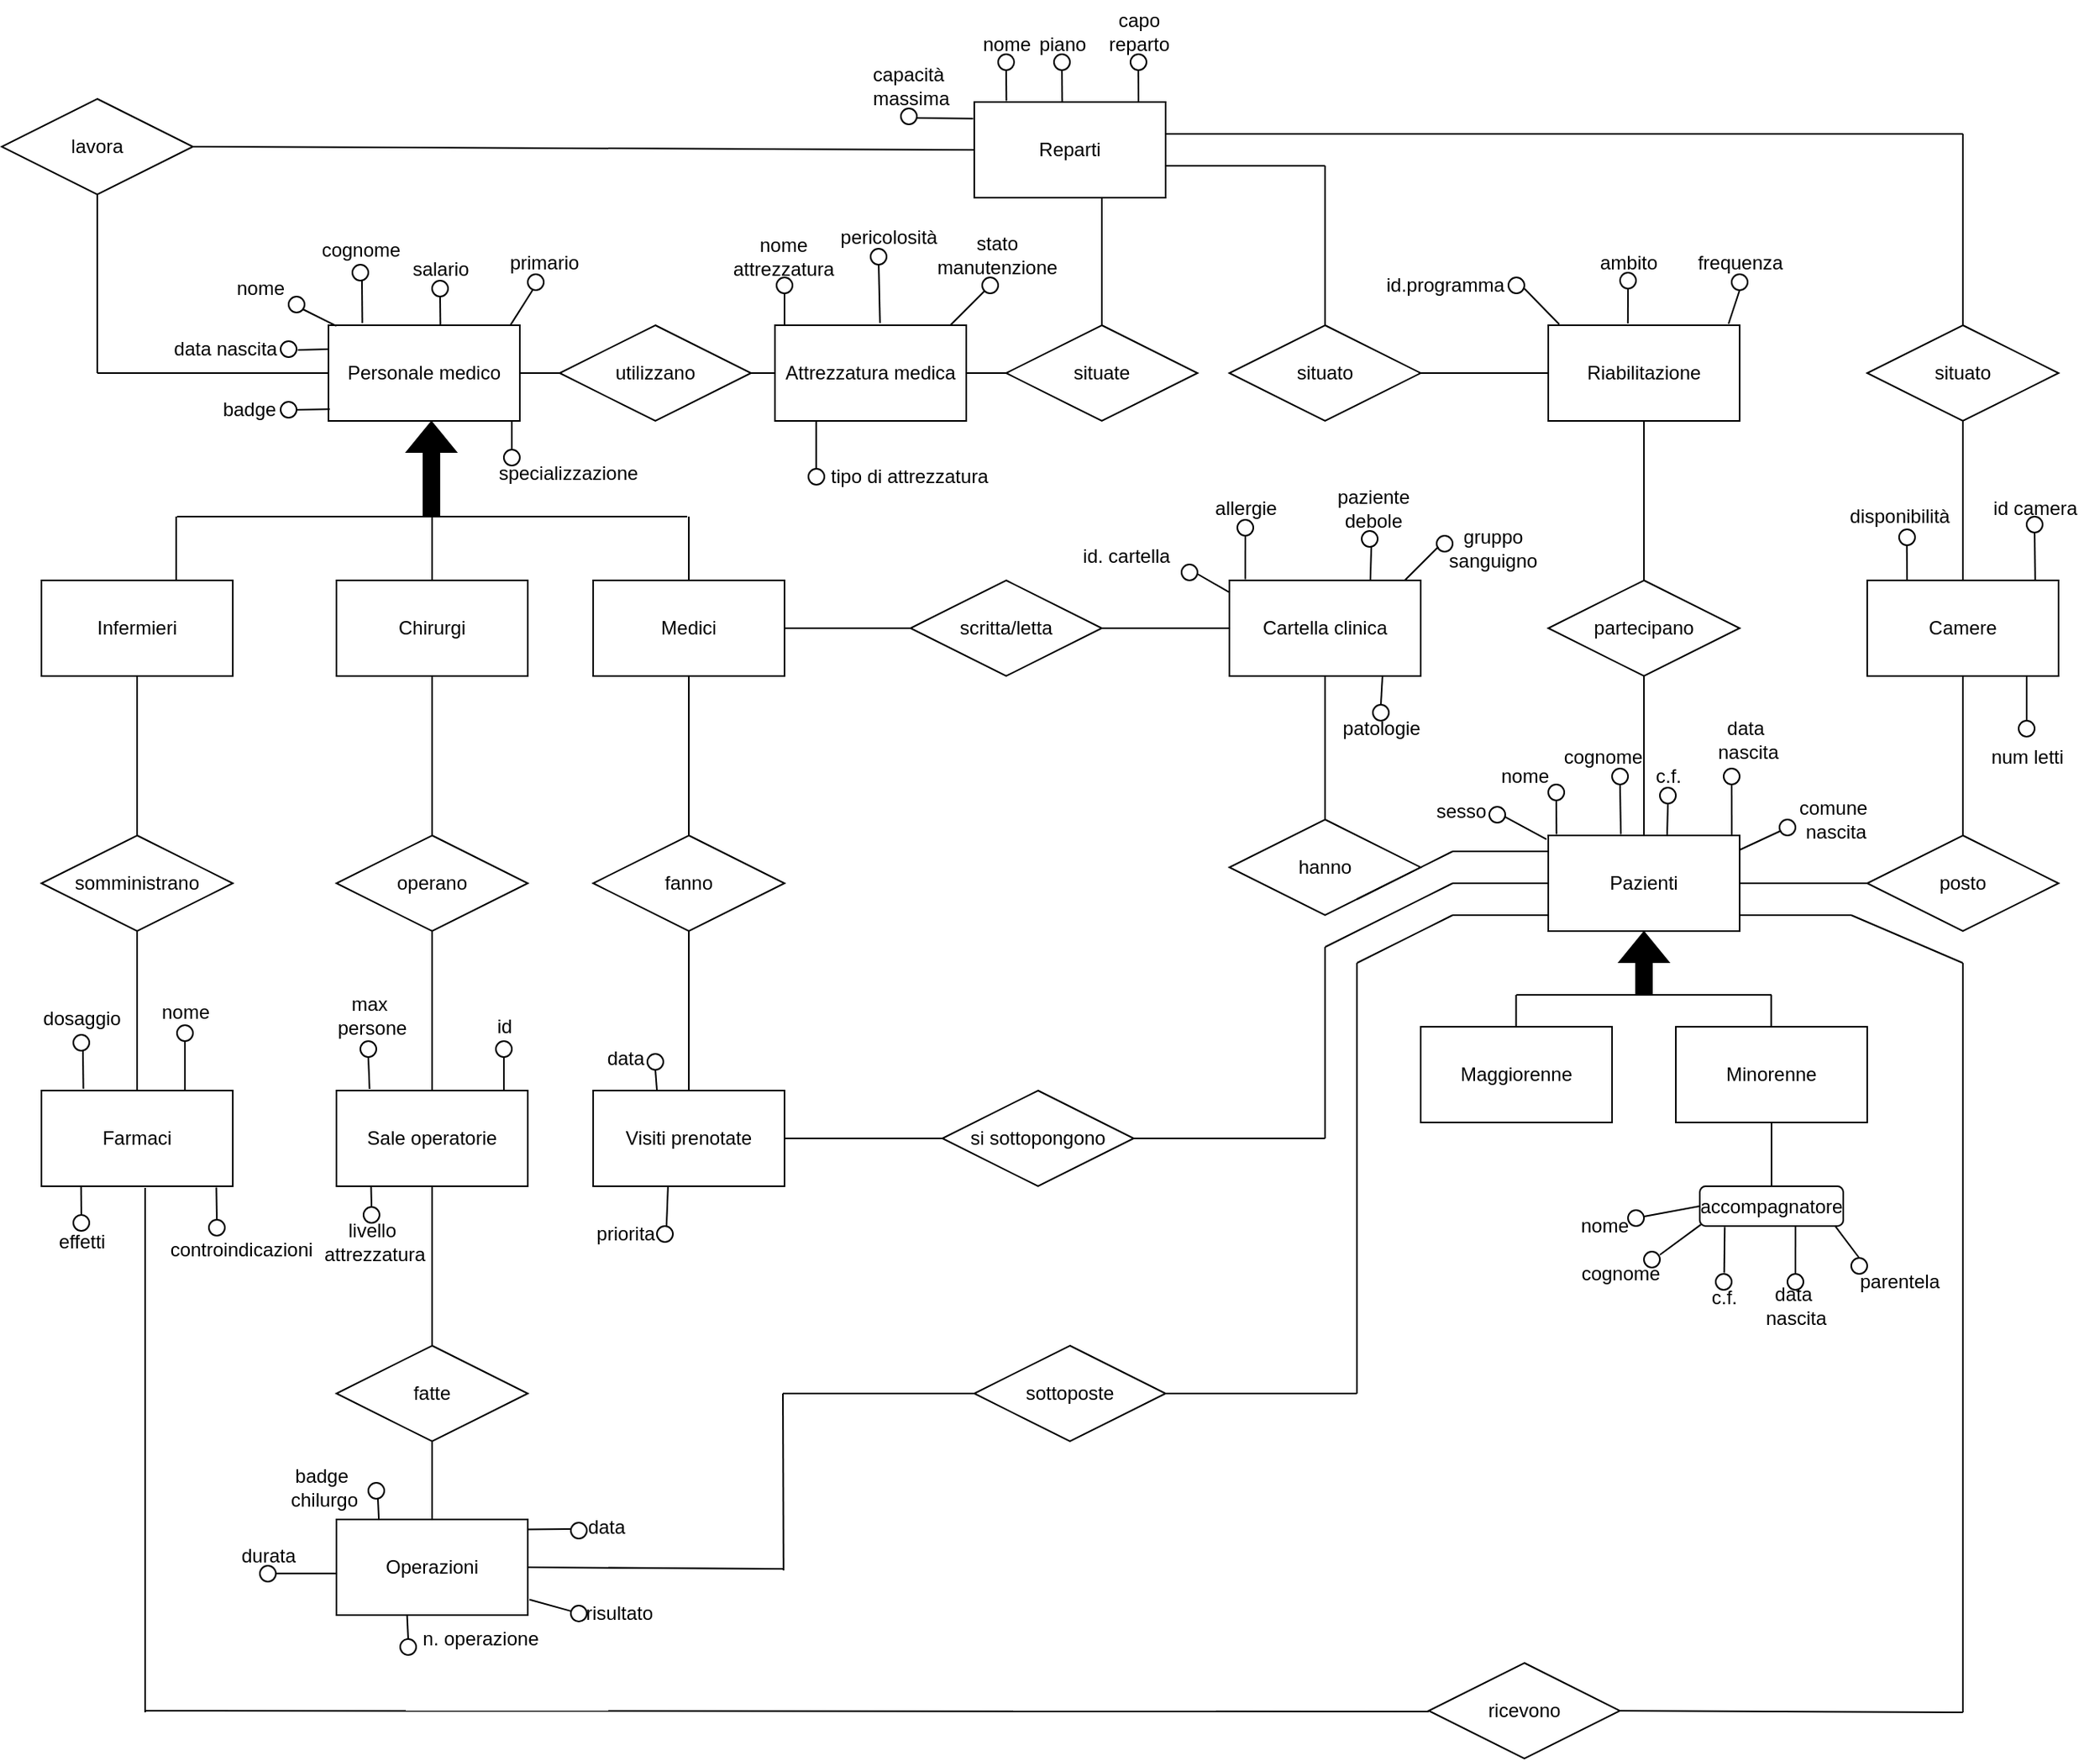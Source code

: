 <mxfile version="24.7.17">
  <diagram name="Pagina-1" id="EkfTAN4hH_TVddPuiA1x">
    <mxGraphModel dx="2692" dy="1142" grid="1" gridSize="10" guides="1" tooltips="1" connect="1" arrows="1" fold="1" page="1" pageScale="1" pageWidth="827" pageHeight="1169" math="0" shadow="0">
      <root>
        <mxCell id="0" />
        <mxCell id="1" parent="0" />
        <mxCell id="Gjo6DUxktxaH3FMSYRhE-1" value="Personale medico" style="rounded=0;whiteSpace=wrap;html=1;" parent="1" vertex="1">
          <mxGeometry x="35" y="440" width="120" height="60" as="geometry" />
        </mxCell>
        <mxCell id="Gjo6DUxktxaH3FMSYRhE-2" value="Medici" style="rounded=0;whiteSpace=wrap;html=1;" parent="1" vertex="1">
          <mxGeometry x="201" y="600" width="120" height="60" as="geometry" />
        </mxCell>
        <mxCell id="Gjo6DUxktxaH3FMSYRhE-3" value="Chirurgi" style="rounded=0;whiteSpace=wrap;html=1;" parent="1" vertex="1">
          <mxGeometry x="40" y="600" width="120" height="60" as="geometry" />
        </mxCell>
        <mxCell id="Gjo6DUxktxaH3FMSYRhE-4" value="Infermieri" style="rounded=0;whiteSpace=wrap;html=1;" parent="1" vertex="1">
          <mxGeometry x="-145" y="600" width="120" height="60" as="geometry" />
        </mxCell>
        <mxCell id="Gjo6DUxktxaH3FMSYRhE-5" value="Pazienti" style="rounded=0;whiteSpace=wrap;html=1;" parent="1" vertex="1">
          <mxGeometry x="800" y="760" width="120" height="60" as="geometry" />
        </mxCell>
        <mxCell id="Gjo6DUxktxaH3FMSYRhE-6" value="Maggiorenne" style="rounded=0;whiteSpace=wrap;html=1;" parent="1" vertex="1">
          <mxGeometry x="720" y="880" width="120" height="60" as="geometry" />
        </mxCell>
        <mxCell id="Gjo6DUxktxaH3FMSYRhE-7" value="Minorenne" style="rounded=0;whiteSpace=wrap;html=1;" parent="1" vertex="1">
          <mxGeometry x="880" y="880" width="120" height="60" as="geometry" />
        </mxCell>
        <mxCell id="Gjo6DUxktxaH3FMSYRhE-8" value="Reparti" style="rounded=0;whiteSpace=wrap;html=1;" parent="1" vertex="1">
          <mxGeometry x="440" y="300" width="120" height="60" as="geometry" />
        </mxCell>
        <mxCell id="Gjo6DUxktxaH3FMSYRhE-10" value="Camere" style="rounded=0;whiteSpace=wrap;html=1;" parent="1" vertex="1">
          <mxGeometry x="1000" y="600" width="120" height="60" as="geometry" />
        </mxCell>
        <mxCell id="Gjo6DUxktxaH3FMSYRhE-11" value="Sale operatorie" style="rounded=0;whiteSpace=wrap;html=1;" parent="1" vertex="1">
          <mxGeometry x="40" y="920" width="120" height="60" as="geometry" />
        </mxCell>
        <mxCell id="Gjo6DUxktxaH3FMSYRhE-12" value="Operazioni" style="rounded=0;whiteSpace=wrap;html=1;" parent="1" vertex="1">
          <mxGeometry x="40" y="1189" width="120" height="60" as="geometry" />
        </mxCell>
        <mxCell id="Gjo6DUxktxaH3FMSYRhE-14" value="Attrezzatura medica" style="rounded=0;whiteSpace=wrap;html=1;" parent="1" vertex="1">
          <mxGeometry x="315" y="440" width="120" height="60" as="geometry" />
        </mxCell>
        <mxCell id="Gjo6DUxktxaH3FMSYRhE-15" value="Farmaci" style="rounded=0;whiteSpace=wrap;html=1;" parent="1" vertex="1">
          <mxGeometry x="-145" y="920" width="120" height="60" as="geometry" />
        </mxCell>
        <mxCell id="Gjo6DUxktxaH3FMSYRhE-16" value="Visiti prenotate" style="rounded=0;whiteSpace=wrap;html=1;" parent="1" vertex="1">
          <mxGeometry x="201" y="920" width="120" height="60" as="geometry" />
        </mxCell>
        <mxCell id="Gjo6DUxktxaH3FMSYRhE-17" value="Cartella clinica" style="rounded=0;whiteSpace=wrap;html=1;" parent="1" vertex="1">
          <mxGeometry x="600" y="600" width="120" height="60" as="geometry" />
        </mxCell>
        <mxCell id="Gjo6DUxktxaH3FMSYRhE-18" value="Riabilitazione" style="rounded=0;whiteSpace=wrap;html=1;" parent="1" vertex="1">
          <mxGeometry x="800" y="440" width="120" height="60" as="geometry" />
        </mxCell>
        <mxCell id="GProfhIi8R3kbPbWlugL-2" value="" style="endArrow=none;html=1;rounded=0;" parent="1" edge="1">
          <mxGeometry width="50" height="50" relative="1" as="geometry">
            <mxPoint x="100" y="540" as="sourcePoint" />
            <mxPoint x="99.92" y="540" as="targetPoint" />
          </mxGeometry>
        </mxCell>
        <mxCell id="GProfhIi8R3kbPbWlugL-6" value="" style="shape=flexArrow;endArrow=classic;html=1;rounded=0;fillColor=#000000;fillStyle=auto;" parent="1" edge="1">
          <mxGeometry width="50" height="50" relative="1" as="geometry">
            <mxPoint x="99.57" y="560" as="sourcePoint" />
            <mxPoint x="99.57" y="500" as="targetPoint" />
          </mxGeometry>
        </mxCell>
        <mxCell id="GProfhIi8R3kbPbWlugL-7" value="" style="endArrow=none;html=1;rounded=0;" parent="1" edge="1">
          <mxGeometry width="50" height="50" relative="1" as="geometry">
            <mxPoint x="779.8" y="880" as="sourcePoint" />
            <mxPoint x="779.8" y="860" as="targetPoint" />
          </mxGeometry>
        </mxCell>
        <mxCell id="GProfhIi8R3kbPbWlugL-8" value="" style="endArrow=none;html=1;rounded=0;" parent="1" edge="1">
          <mxGeometry width="50" height="50" relative="1" as="geometry">
            <mxPoint x="939.8" y="880" as="sourcePoint" />
            <mxPoint x="939.8" y="860" as="targetPoint" />
          </mxGeometry>
        </mxCell>
        <mxCell id="GProfhIi8R3kbPbWlugL-10" value="" style="shape=flexArrow;endArrow=classic;html=1;rounded=0;fillColor=#000000;" parent="1" edge="1">
          <mxGeometry width="50" height="50" relative="1" as="geometry">
            <mxPoint x="860" y="860" as="sourcePoint" />
            <mxPoint x="860" y="820" as="targetPoint" />
          </mxGeometry>
        </mxCell>
        <mxCell id="GProfhIi8R3kbPbWlugL-11" value="lavora" style="shape=rhombus;perimeter=rhombusPerimeter;whiteSpace=wrap;html=1;align=center;" parent="1" vertex="1">
          <mxGeometry x="-170" y="298" width="120" height="60" as="geometry" />
        </mxCell>
        <mxCell id="GProfhIi8R3kbPbWlugL-13" value="operano" style="shape=rhombus;perimeter=rhombusPerimeter;whiteSpace=wrap;html=1;align=center;" parent="1" vertex="1">
          <mxGeometry x="40" y="760" width="120" height="60" as="geometry" />
        </mxCell>
        <mxCell id="GProfhIi8R3kbPbWlugL-14" value="somministrano" style="shape=rhombus;perimeter=rhombusPerimeter;whiteSpace=wrap;html=1;align=center;" parent="1" vertex="1">
          <mxGeometry x="-145" y="760" width="120" height="60" as="geometry" />
        </mxCell>
        <mxCell id="GProfhIi8R3kbPbWlugL-15" value="partecipano" style="shape=rhombus;perimeter=rhombusPerimeter;whiteSpace=wrap;html=1;align=center;" parent="1" vertex="1">
          <mxGeometry x="800" y="600" width="120" height="60" as="geometry" />
        </mxCell>
        <mxCell id="GProfhIi8R3kbPbWlugL-16" value="fatte" style="shape=rhombus;perimeter=rhombusPerimeter;whiteSpace=wrap;html=1;align=center;" parent="1" vertex="1">
          <mxGeometry x="40" y="1080" width="120" height="60" as="geometry" />
        </mxCell>
        <mxCell id="GProfhIi8R3kbPbWlugL-17" value="fanno" style="shape=rhombus;perimeter=rhombusPerimeter;whiteSpace=wrap;html=1;align=center;" parent="1" vertex="1">
          <mxGeometry x="201" y="760" width="120" height="60" as="geometry" />
        </mxCell>
        <mxCell id="GProfhIi8R3kbPbWlugL-19" value="scritta/letta" style="shape=rhombus;perimeter=rhombusPerimeter;whiteSpace=wrap;html=1;align=center;" parent="1" vertex="1">
          <mxGeometry x="400" y="600" width="120" height="60" as="geometry" />
        </mxCell>
        <mxCell id="GProfhIi8R3kbPbWlugL-20" value="posto" style="shape=rhombus;perimeter=rhombusPerimeter;whiteSpace=wrap;html=1;align=center;" parent="1" vertex="1">
          <mxGeometry x="1000" y="760" width="120" height="60" as="geometry" />
        </mxCell>
        <mxCell id="GProfhIi8R3kbPbWlugL-22" value="utilizzano" style="shape=rhombus;perimeter=rhombusPerimeter;whiteSpace=wrap;html=1;align=center;" parent="1" vertex="1">
          <mxGeometry x="180" y="440" width="120" height="60" as="geometry" />
        </mxCell>
        <mxCell id="GProfhIi8R3kbPbWlugL-32" value="hanno" style="shape=rhombus;perimeter=rhombusPerimeter;whiteSpace=wrap;html=1;align=center;" parent="1" vertex="1">
          <mxGeometry x="600" y="750" width="120" height="60" as="geometry" />
        </mxCell>
        <mxCell id="GProfhIi8R3kbPbWlugL-53" value="situato" style="shape=rhombus;perimeter=rhombusPerimeter;whiteSpace=wrap;html=1;align=center;" parent="1" vertex="1">
          <mxGeometry x="1000" y="440" width="120" height="60" as="geometry" />
        </mxCell>
        <mxCell id="GProfhIi8R3kbPbWlugL-54" value="situato" style="shape=rhombus;perimeter=rhombusPerimeter;whiteSpace=wrap;html=1;align=center;" parent="1" vertex="1">
          <mxGeometry x="600" y="440" width="120" height="60" as="geometry" />
        </mxCell>
        <mxCell id="GProfhIi8R3kbPbWlugL-62" value="sottoposte" style="shape=rhombus;perimeter=rhombusPerimeter;whiteSpace=wrap;html=1;align=center;" parent="1" vertex="1">
          <mxGeometry x="440" y="1080" width="120" height="60" as="geometry" />
        </mxCell>
        <mxCell id="EqLmaS4XHGkuEMbsUwe7-9" value="" style="endArrow=none;html=1;rounded=0;" parent="1" edge="1">
          <mxGeometry width="50" height="50" relative="1" as="geometry">
            <mxPoint x="780" y="860" as="sourcePoint" />
            <mxPoint x="940" y="860" as="targetPoint" />
          </mxGeometry>
        </mxCell>
        <mxCell id="EqLmaS4XHGkuEMbsUwe7-10" value="" style="endArrow=none;html=1;rounded=0;" parent="1" edge="1">
          <mxGeometry width="50" height="50" relative="1" as="geometry">
            <mxPoint x="261" y="600" as="sourcePoint" />
            <mxPoint x="261" y="560" as="targetPoint" />
          </mxGeometry>
        </mxCell>
        <mxCell id="EqLmaS4XHGkuEMbsUwe7-11" value="" style="endArrow=none;html=1;rounded=0;" parent="1" edge="1">
          <mxGeometry width="50" height="50" relative="1" as="geometry">
            <mxPoint x="100" y="600" as="sourcePoint" />
            <mxPoint x="100" y="560" as="targetPoint" />
          </mxGeometry>
        </mxCell>
        <mxCell id="EqLmaS4XHGkuEMbsUwe7-12" value="" style="endArrow=none;html=1;rounded=0;" parent="1" edge="1">
          <mxGeometry width="50" height="50" relative="1" as="geometry">
            <mxPoint x="-60.53" y="600" as="sourcePoint" />
            <mxPoint x="-60.53" y="560" as="targetPoint" />
          </mxGeometry>
        </mxCell>
        <mxCell id="EqLmaS4XHGkuEMbsUwe7-13" value="" style="endArrow=none;html=1;rounded=0;" parent="1" edge="1">
          <mxGeometry width="50" height="50" relative="1" as="geometry">
            <mxPoint x="-60" y="560" as="sourcePoint" />
            <mxPoint x="260" y="560" as="targetPoint" />
          </mxGeometry>
        </mxCell>
        <mxCell id="EqLmaS4XHGkuEMbsUwe7-21" value="" style="endArrow=none;html=1;rounded=0;entryX=0;entryY=0.5;entryDx=0;entryDy=0;exitX=1;exitY=0.5;exitDx=0;exitDy=0;" parent="1" source="GProfhIi8R3kbPbWlugL-11" target="Gjo6DUxktxaH3FMSYRhE-8" edge="1">
          <mxGeometry width="50" height="50" relative="1" as="geometry">
            <mxPoint x="280" y="330" as="sourcePoint" />
            <mxPoint x="330" y="280" as="targetPoint" />
          </mxGeometry>
        </mxCell>
        <mxCell id="EqLmaS4XHGkuEMbsUwe7-23" value="" style="endArrow=none;html=1;rounded=0;startArrow=none;" parent="1" source="GProfhIi8R3kbPbWlugL-12" edge="1">
          <mxGeometry width="50" height="50" relative="1" as="geometry">
            <mxPoint x="380" y="470" as="sourcePoint" />
            <mxPoint x="520" y="470" as="targetPoint" />
          </mxGeometry>
        </mxCell>
        <mxCell id="EqLmaS4XHGkuEMbsUwe7-24" value="" style="endArrow=none;html=1;rounded=0;entryX=0.5;entryY=1;entryDx=0;entryDy=0;startArrow=none;" parent="1" source="GProfhIi8R3kbPbWlugL-12" edge="1">
          <mxGeometry width="50" height="50" relative="1" as="geometry">
            <mxPoint x="520" y="470" as="sourcePoint" />
            <mxPoint x="520" y="360" as="targetPoint" />
          </mxGeometry>
        </mxCell>
        <mxCell id="EqLmaS4XHGkuEMbsUwe7-25" value="" style="endArrow=none;html=1;rounded=0;" parent="1" edge="1">
          <mxGeometry width="50" height="50" relative="1" as="geometry">
            <mxPoint x="660" y="440" as="sourcePoint" />
            <mxPoint x="660" y="340" as="targetPoint" />
          </mxGeometry>
        </mxCell>
        <mxCell id="EqLmaS4XHGkuEMbsUwe7-27" value="" style="endArrow=none;html=1;rounded=0;entryX=0;entryY=0.5;entryDx=0;entryDy=0;" parent="1" target="Gjo6DUxktxaH3FMSYRhE-18" edge="1">
          <mxGeometry width="50" height="50" relative="1" as="geometry">
            <mxPoint x="720" y="470" as="sourcePoint" />
            <mxPoint x="770" y="420" as="targetPoint" />
          </mxGeometry>
        </mxCell>
        <mxCell id="EqLmaS4XHGkuEMbsUwe7-28" value="" style="endArrow=none;html=1;rounded=0;" parent="1" edge="1">
          <mxGeometry width="50" height="50" relative="1" as="geometry">
            <mxPoint x="560" y="340" as="sourcePoint" />
            <mxPoint x="660" y="340" as="targetPoint" />
          </mxGeometry>
        </mxCell>
        <mxCell id="EqLmaS4XHGkuEMbsUwe7-29" value="" style="endArrow=none;html=1;rounded=0;" parent="1" edge="1">
          <mxGeometry width="50" height="50" relative="1" as="geometry">
            <mxPoint x="560" y="320" as="sourcePoint" />
            <mxPoint x="1060" y="320" as="targetPoint" />
          </mxGeometry>
        </mxCell>
        <mxCell id="EqLmaS4XHGkuEMbsUwe7-30" value="" style="endArrow=none;html=1;rounded=0;" parent="1" edge="1">
          <mxGeometry width="50" height="50" relative="1" as="geometry">
            <mxPoint x="1060" y="440" as="sourcePoint" />
            <mxPoint x="1060" y="320" as="targetPoint" />
          </mxGeometry>
        </mxCell>
        <mxCell id="EqLmaS4XHGkuEMbsUwe7-31" value="" style="endArrow=none;html=1;rounded=0;exitX=0.5;exitY=0;exitDx=0;exitDy=0;" parent="1" source="Gjo6DUxktxaH3FMSYRhE-10" edge="1">
          <mxGeometry width="50" height="50" relative="1" as="geometry">
            <mxPoint x="1010" y="550" as="sourcePoint" />
            <mxPoint x="1060" y="500" as="targetPoint" />
          </mxGeometry>
        </mxCell>
        <mxCell id="EqLmaS4XHGkuEMbsUwe7-32" value="" style="endArrow=none;html=1;rounded=0;entryX=0;entryY=0.5;entryDx=0;entryDy=0;" parent="1" target="GProfhIi8R3kbPbWlugL-20" edge="1">
          <mxGeometry width="50" height="50" relative="1" as="geometry">
            <mxPoint x="920" y="790" as="sourcePoint" />
            <mxPoint x="970" y="740" as="targetPoint" />
          </mxGeometry>
        </mxCell>
        <mxCell id="EqLmaS4XHGkuEMbsUwe7-33" value="" style="endArrow=none;html=1;rounded=0;entryX=0.5;entryY=1;entryDx=0;entryDy=0;" parent="1" target="Gjo6DUxktxaH3FMSYRhE-10" edge="1">
          <mxGeometry width="50" height="50" relative="1" as="geometry">
            <mxPoint x="1060" y="760" as="sourcePoint" />
            <mxPoint x="1110" y="710" as="targetPoint" />
          </mxGeometry>
        </mxCell>
        <mxCell id="EqLmaS4XHGkuEMbsUwe7-34" value="" style="endArrow=none;html=1;rounded=0;entryX=0.5;entryY=1;entryDx=0;entryDy=0;" parent="1" target="GProfhIi8R3kbPbWlugL-15" edge="1">
          <mxGeometry width="50" height="50" relative="1" as="geometry">
            <mxPoint x="860" y="760" as="sourcePoint" />
            <mxPoint x="910" y="710" as="targetPoint" />
          </mxGeometry>
        </mxCell>
        <mxCell id="EqLmaS4XHGkuEMbsUwe7-35" value="" style="endArrow=none;html=1;rounded=0;entryX=0.5;entryY=1;entryDx=0;entryDy=0;" parent="1" target="Gjo6DUxktxaH3FMSYRhE-18" edge="1">
          <mxGeometry width="50" height="50" relative="1" as="geometry">
            <mxPoint x="860" y="600" as="sourcePoint" />
            <mxPoint x="910" y="550" as="targetPoint" />
          </mxGeometry>
        </mxCell>
        <mxCell id="EqLmaS4XHGkuEMbsUwe7-37" value="" style="endArrow=none;html=1;rounded=0;entryX=0;entryY=0.5;entryDx=0;entryDy=0;" parent="1" target="Gjo6DUxktxaH3FMSYRhE-17" edge="1">
          <mxGeometry width="50" height="50" relative="1" as="geometry">
            <mxPoint x="520" y="630" as="sourcePoint" />
            <mxPoint x="570" y="580" as="targetPoint" />
          </mxGeometry>
        </mxCell>
        <mxCell id="EqLmaS4XHGkuEMbsUwe7-38" value="" style="endArrow=none;html=1;rounded=0;entryX=0.5;entryY=1;entryDx=0;entryDy=0;" parent="1" target="Gjo6DUxktxaH3FMSYRhE-17" edge="1">
          <mxGeometry width="50" height="50" relative="1" as="geometry">
            <mxPoint x="660" y="750" as="sourcePoint" />
            <mxPoint x="710" y="710" as="targetPoint" />
          </mxGeometry>
        </mxCell>
        <mxCell id="EqLmaS4XHGkuEMbsUwe7-40" value="" style="endArrow=none;html=1;rounded=0;" parent="1" edge="1">
          <mxGeometry width="50" height="50" relative="1" as="geometry">
            <mxPoint x="740" y="790" as="sourcePoint" />
            <mxPoint x="800" y="790" as="targetPoint" />
          </mxGeometry>
        </mxCell>
        <mxCell id="EqLmaS4XHGkuEMbsUwe7-41" value="" style="endArrow=none;html=1;rounded=0;" parent="1" edge="1">
          <mxGeometry width="50" height="50" relative="1" as="geometry">
            <mxPoint x="740" y="770" as="sourcePoint" />
            <mxPoint x="800" y="770" as="targetPoint" />
          </mxGeometry>
        </mxCell>
        <mxCell id="EqLmaS4XHGkuEMbsUwe7-42" value="" style="endArrow=none;html=1;rounded=0;" parent="1" edge="1">
          <mxGeometry width="50" height="50" relative="1" as="geometry">
            <mxPoint x="740" y="810" as="sourcePoint" />
            <mxPoint x="800" y="810" as="targetPoint" />
          </mxGeometry>
        </mxCell>
        <mxCell id="EqLmaS4XHGkuEMbsUwe7-44" value="" style="endArrow=none;html=1;rounded=0;" parent="1" edge="1">
          <mxGeometry width="50" height="50" relative="1" as="geometry">
            <mxPoint x="660" y="830" as="sourcePoint" />
            <mxPoint x="740" y="790" as="targetPoint" />
          </mxGeometry>
        </mxCell>
        <mxCell id="EqLmaS4XHGkuEMbsUwe7-46" value="" style="endArrow=none;html=1;rounded=0;entryX=1;entryY=0.5;entryDx=0;entryDy=0;" parent="1" edge="1">
          <mxGeometry width="50" height="50" relative="1" as="geometry">
            <mxPoint x="680" y="800" as="sourcePoint" />
            <mxPoint x="740" y="770" as="targetPoint" />
          </mxGeometry>
        </mxCell>
        <mxCell id="EqLmaS4XHGkuEMbsUwe7-47" value="" style="endArrow=none;html=1;rounded=0;" parent="1" edge="1">
          <mxGeometry width="50" height="50" relative="1" as="geometry">
            <mxPoint x="680" y="840" as="sourcePoint" />
            <mxPoint x="740" y="810" as="targetPoint" />
          </mxGeometry>
        </mxCell>
        <mxCell id="EqLmaS4XHGkuEMbsUwe7-48" value="" style="endArrow=none;html=1;rounded=0;" parent="1" edge="1">
          <mxGeometry width="50" height="50" relative="1" as="geometry">
            <mxPoint x="680" y="1110" as="sourcePoint" />
            <mxPoint x="680" y="840" as="targetPoint" />
          </mxGeometry>
        </mxCell>
        <mxCell id="EqLmaS4XHGkuEMbsUwe7-49" value="" style="endArrow=none;html=1;rounded=0;" parent="1" edge="1">
          <mxGeometry width="50" height="50" relative="1" as="geometry">
            <mxPoint x="660" y="950" as="sourcePoint" />
            <mxPoint x="660" y="830" as="targetPoint" />
          </mxGeometry>
        </mxCell>
        <mxCell id="EqLmaS4XHGkuEMbsUwe7-51" value="" style="endArrow=none;html=1;rounded=0;exitX=1;exitY=0.5;exitDx=0;exitDy=0;startArrow=none;" parent="1" source="18" edge="1">
          <mxGeometry width="50" height="50" relative="1" as="geometry">
            <mxPoint x="560" y="950" as="sourcePoint" />
            <mxPoint x="660" y="950" as="targetPoint" />
          </mxGeometry>
        </mxCell>
        <mxCell id="EqLmaS4XHGkuEMbsUwe7-52" value="" style="endArrow=none;html=1;rounded=0;" parent="1" edge="1">
          <mxGeometry width="50" height="50" relative="1" as="geometry">
            <mxPoint x="560" y="1110" as="sourcePoint" />
            <mxPoint x="680" y="1110" as="targetPoint" />
          </mxGeometry>
        </mxCell>
        <mxCell id="EqLmaS4XHGkuEMbsUwe7-55" value="" style="endArrow=none;html=1;rounded=0;entryX=0;entryY=0.5;entryDx=0;entryDy=0;" parent="1" target="GProfhIi8R3kbPbWlugL-62" edge="1">
          <mxGeometry width="50" height="50" relative="1" as="geometry">
            <mxPoint x="320" y="1110" as="sourcePoint" />
            <mxPoint x="370" y="1060" as="targetPoint" />
          </mxGeometry>
        </mxCell>
        <mxCell id="EqLmaS4XHGkuEMbsUwe7-58" value="" style="endArrow=none;html=1;rounded=0;exitX=0.5;exitY=0;exitDx=0;exitDy=0;entryX=0.5;entryY=1;entryDx=0;entryDy=0;" parent="1" source="GProfhIi8R3kbPbWlugL-17" target="Gjo6DUxktxaH3FMSYRhE-2" edge="1">
          <mxGeometry width="50" height="50" relative="1" as="geometry">
            <mxPoint x="221" y="710" as="sourcePoint" />
            <mxPoint x="271" y="660" as="targetPoint" />
          </mxGeometry>
        </mxCell>
        <mxCell id="EqLmaS4XHGkuEMbsUwe7-61" value="" style="endArrow=none;html=1;rounded=0;entryX=0.5;entryY=1;entryDx=0;entryDy=0;" parent="1" target="GProfhIi8R3kbPbWlugL-17" edge="1">
          <mxGeometry width="50" height="50" relative="1" as="geometry">
            <mxPoint x="261" y="920" as="sourcePoint" />
            <mxPoint x="311" y="870" as="targetPoint" />
          </mxGeometry>
        </mxCell>
        <mxCell id="EqLmaS4XHGkuEMbsUwe7-62" value="" style="endArrow=none;html=1;rounded=0;entryX=0.5;entryY=1;entryDx=0;entryDy=0;" parent="1" target="Gjo6DUxktxaH3FMSYRhE-3" edge="1">
          <mxGeometry width="50" height="50" relative="1" as="geometry">
            <mxPoint x="100" y="760" as="sourcePoint" />
            <mxPoint x="150" y="710" as="targetPoint" />
          </mxGeometry>
        </mxCell>
        <mxCell id="EqLmaS4XHGkuEMbsUwe7-63" value="" style="endArrow=none;html=1;rounded=0;entryX=0.5;entryY=1;entryDx=0;entryDy=0;" parent="1" target="GProfhIi8R3kbPbWlugL-13" edge="1">
          <mxGeometry width="50" height="50" relative="1" as="geometry">
            <mxPoint x="100" y="920" as="sourcePoint" />
            <mxPoint x="150" y="870" as="targetPoint" />
          </mxGeometry>
        </mxCell>
        <mxCell id="EqLmaS4XHGkuEMbsUwe7-64" value="" style="endArrow=none;html=1;rounded=0;entryX=0.5;entryY=1;entryDx=0;entryDy=0;" parent="1" target="Gjo6DUxktxaH3FMSYRhE-4" edge="1">
          <mxGeometry width="50" height="50" relative="1" as="geometry">
            <mxPoint x="-85" y="760" as="sourcePoint" />
            <mxPoint x="-35" y="710" as="targetPoint" />
          </mxGeometry>
        </mxCell>
        <mxCell id="EqLmaS4XHGkuEMbsUwe7-65" value="" style="endArrow=none;html=1;rounded=0;exitX=0.5;exitY=0;exitDx=0;exitDy=0;" parent="1" source="Gjo6DUxktxaH3FMSYRhE-15" edge="1">
          <mxGeometry width="50" height="50" relative="1" as="geometry">
            <mxPoint x="-135" y="870" as="sourcePoint" />
            <mxPoint x="-85" y="820" as="targetPoint" />
          </mxGeometry>
        </mxCell>
        <mxCell id="EqLmaS4XHGkuEMbsUwe7-67" value="" style="endArrow=none;html=1;rounded=0;exitX=0.5;exitY=0;exitDx=0;exitDy=0;" parent="1" source="GProfhIi8R3kbPbWlugL-16" edge="1">
          <mxGeometry width="50" height="50" relative="1" as="geometry">
            <mxPoint x="50" y="1030" as="sourcePoint" />
            <mxPoint x="100" y="980" as="targetPoint" />
          </mxGeometry>
        </mxCell>
        <mxCell id="EqLmaS4XHGkuEMbsUwe7-68" value="" style="endArrow=none;html=1;rounded=0;" parent="1" edge="1">
          <mxGeometry width="50" height="50" relative="1" as="geometry">
            <mxPoint x="920" y="810" as="sourcePoint" />
            <mxPoint x="990" y="810" as="targetPoint" />
          </mxGeometry>
        </mxCell>
        <mxCell id="EqLmaS4XHGkuEMbsUwe7-69" value="" style="endArrow=none;html=1;rounded=0;" parent="1" edge="1">
          <mxGeometry width="50" height="50" relative="1" as="geometry">
            <mxPoint x="990" y="810" as="sourcePoint" />
            <mxPoint x="1060" y="840" as="targetPoint" />
          </mxGeometry>
        </mxCell>
        <mxCell id="EqLmaS4XHGkuEMbsUwe7-70" value="" style="endArrow=none;html=1;rounded=0;" parent="1" edge="1">
          <mxGeometry width="50" height="50" relative="1" as="geometry">
            <mxPoint x="1060" y="1310" as="sourcePoint" />
            <mxPoint x="1060" y="840" as="targetPoint" />
          </mxGeometry>
        </mxCell>
        <mxCell id="EqLmaS4XHGkuEMbsUwe7-75" value="nome" style="text;html=1;align=center;verticalAlign=middle;resizable=0;points=[];autosize=1;strokeColor=none;fillColor=none;" parent="1" vertex="1">
          <mxGeometry x="-33" y="402" width="50" height="30" as="geometry" />
        </mxCell>
        <mxCell id="EqLmaS4XHGkuEMbsUwe7-76" value="cognome" style="text;html=1;align=center;verticalAlign=middle;resizable=0;points=[];autosize=1;strokeColor=none;fillColor=none;" parent="1" vertex="1">
          <mxGeometry x="20" y="378" width="70" height="30" as="geometry" />
        </mxCell>
        <mxCell id="EqLmaS4XHGkuEMbsUwe7-77" value="id camera" style="text;html=1;align=center;verticalAlign=middle;resizable=0;points=[];autosize=1;strokeColor=none;fillColor=none;" parent="1" vertex="1">
          <mxGeometry x="1065" y="540" width="80" height="30" as="geometry" />
        </mxCell>
        <mxCell id="EqLmaS4XHGkuEMbsUwe7-78" value="num letti" style="text;html=1;align=center;verticalAlign=middle;resizable=0;points=[];autosize=1;strokeColor=none;fillColor=none;" parent="1" vertex="1">
          <mxGeometry x="1065" y="696" width="70" height="30" as="geometry" />
        </mxCell>
        <mxCell id="EqLmaS4XHGkuEMbsUwe7-79" value="nome" style="text;html=1;align=center;verticalAlign=middle;resizable=0;points=[];autosize=1;strokeColor=none;fillColor=none;" parent="1" vertex="1">
          <mxGeometry x="760" y="708" width="50" height="30" as="geometry" />
        </mxCell>
        <mxCell id="EqLmaS4XHGkuEMbsUwe7-80" value="cognome" style="text;html=1;align=center;verticalAlign=middle;resizable=0;points=[];autosize=1;strokeColor=none;fillColor=none;" parent="1" vertex="1">
          <mxGeometry x="799" y="696" width="70" height="30" as="geometry" />
        </mxCell>
        <mxCell id="EqLmaS4XHGkuEMbsUwe7-81" value="data&amp;nbsp;&lt;div&gt;nascita&lt;/div&gt;" style="text;html=1;align=center;verticalAlign=middle;resizable=0;points=[];autosize=1;strokeColor=none;fillColor=none;" parent="1" vertex="1">
          <mxGeometry x="895" y="680" width="60" height="40" as="geometry" />
        </mxCell>
        <mxCell id="EqLmaS4XHGkuEMbsUwe7-82" value="comune&amp;nbsp;&lt;div&gt;nascita&lt;/div&gt;" style="text;html=1;align=center;verticalAlign=middle;resizable=0;points=[];autosize=1;strokeColor=none;fillColor=none;" parent="1" vertex="1">
          <mxGeometry x="945" y="730" width="70" height="40" as="geometry" />
        </mxCell>
        <mxCell id="EqLmaS4XHGkuEMbsUwe7-83" value="sesso" style="text;html=1;align=center;verticalAlign=middle;resizable=0;points=[];autosize=1;strokeColor=none;fillColor=none;" parent="1" vertex="1">
          <mxGeometry x="720" y="730" width="50" height="30" as="geometry" />
        </mxCell>
        <mxCell id="EqLmaS4XHGkuEMbsUwe7-87" value="c.f." style="text;html=1;align=center;verticalAlign=middle;resizable=0;points=[];autosize=1;strokeColor=none;fillColor=none;" parent="1" vertex="1">
          <mxGeometry x="855" y="708" width="40" height="30" as="geometry" />
        </mxCell>
        <mxCell id="EqLmaS4XHGkuEMbsUwe7-88" value="n. operazione" style="text;html=1;align=center;verticalAlign=middle;resizable=0;points=[];autosize=1;strokeColor=none;fillColor=none;" parent="1" vertex="1">
          <mxGeometry x="80" y="1249" width="100" height="30" as="geometry" />
        </mxCell>
        <mxCell id="EqLmaS4XHGkuEMbsUwe7-89" value="badge&amp;nbsp;&lt;div&gt;chilurgo&lt;/div&gt;" style="text;html=1;align=center;verticalAlign=middle;resizable=0;points=[];autosize=1;strokeColor=none;fillColor=none;" parent="1" vertex="1">
          <mxGeometry x="-3" y="1149" width="70" height="40" as="geometry" />
        </mxCell>
        <mxCell id="EqLmaS4XHGkuEMbsUwe7-90" value="data" style="text;html=1;align=center;verticalAlign=middle;resizable=0;points=[];autosize=1;strokeColor=none;fillColor=none;" parent="1" vertex="1">
          <mxGeometry x="184" y="1179" width="50" height="30" as="geometry" />
        </mxCell>
        <mxCell id="EqLmaS4XHGkuEMbsUwe7-91" value="risultato" style="text;html=1;align=center;verticalAlign=middle;resizable=0;points=[];autosize=1;strokeColor=none;fillColor=none;" parent="1" vertex="1">
          <mxGeometry x="182" y="1233" width="70" height="30" as="geometry" />
        </mxCell>
        <mxCell id="EqLmaS4XHGkuEMbsUwe7-92" value="nome" style="text;html=1;align=center;verticalAlign=middle;resizable=0;points=[];autosize=1;strokeColor=none;fillColor=none;" parent="1" vertex="1">
          <mxGeometry x="-80" y="856" width="50" height="30" as="geometry" />
        </mxCell>
        <mxCell id="EqLmaS4XHGkuEMbsUwe7-93" value="effetti" style="text;html=1;align=center;verticalAlign=middle;resizable=0;points=[];autosize=1;strokeColor=none;fillColor=none;" parent="1" vertex="1">
          <mxGeometry x="-145" y="1000" width="50" height="30" as="geometry" />
        </mxCell>
        <mxCell id="EqLmaS4XHGkuEMbsUwe7-94" value="controindicazioni" style="text;html=1;align=center;verticalAlign=middle;resizable=0;points=[];autosize=1;strokeColor=none;fillColor=none;" parent="1" vertex="1">
          <mxGeometry x="-75" y="1005" width="110" height="30" as="geometry" />
        </mxCell>
        <mxCell id="EqLmaS4XHGkuEMbsUwe7-95" value="dosaggio" style="text;html=1;align=center;verticalAlign=middle;resizable=0;points=[];autosize=1;strokeColor=none;fillColor=none;" parent="1" vertex="1">
          <mxGeometry x="-155" y="860" width="70" height="30" as="geometry" />
        </mxCell>
        <mxCell id="EqLmaS4XHGkuEMbsUwe7-96" value="primario" style="text;html=1;align=center;verticalAlign=middle;resizable=0;points=[];autosize=1;strokeColor=none;fillColor=none;" parent="1" vertex="1">
          <mxGeometry x="135" y="386" width="70" height="30" as="geometry" />
        </mxCell>
        <mxCell id="EqLmaS4XHGkuEMbsUwe7-97" value="salario" style="text;html=1;align=center;verticalAlign=middle;resizable=0;points=[];autosize=1;strokeColor=none;fillColor=none;" parent="1" vertex="1">
          <mxGeometry x="75" y="390" width="60" height="30" as="geometry" />
        </mxCell>
        <mxCell id="EqLmaS4XHGkuEMbsUwe7-98" value="nome&lt;div&gt;attrezzatura&lt;/div&gt;" style="text;html=1;align=center;verticalAlign=middle;resizable=0;points=[];autosize=1;strokeColor=none;fillColor=none;" parent="1" vertex="1">
          <mxGeometry x="275" y="377" width="90" height="40" as="geometry" />
        </mxCell>
        <mxCell id="EqLmaS4XHGkuEMbsUwe7-99" value="pericolosità" style="text;html=1;align=center;verticalAlign=middle;resizable=0;points=[];autosize=1;strokeColor=none;fillColor=none;" parent="1" vertex="1">
          <mxGeometry x="346" y="370" width="80" height="30" as="geometry" />
        </mxCell>
        <mxCell id="EqLmaS4XHGkuEMbsUwe7-101" value="nome" style="text;html=1;align=center;verticalAlign=middle;resizable=0;points=[];autosize=1;strokeColor=none;fillColor=none;" parent="1" vertex="1">
          <mxGeometry x="435" y="249" width="50" height="30" as="geometry" />
        </mxCell>
        <mxCell id="EqLmaS4XHGkuEMbsUwe7-102" value="piano" style="text;html=1;align=center;verticalAlign=middle;resizable=0;points=[];autosize=1;strokeColor=none;fillColor=none;" parent="1" vertex="1">
          <mxGeometry x="470" y="249" width="50" height="30" as="geometry" />
        </mxCell>
        <mxCell id="EqLmaS4XHGkuEMbsUwe7-103" value="id.programma" style="text;html=1;align=center;verticalAlign=middle;resizable=0;points=[];autosize=1;strokeColor=none;fillColor=none;" parent="1" vertex="1">
          <mxGeometry x="685" y="400" width="100" height="30" as="geometry" />
        </mxCell>
        <mxCell id="EqLmaS4XHGkuEMbsUwe7-105" value="frequenza" style="text;html=1;align=center;verticalAlign=middle;resizable=0;points=[];autosize=1;strokeColor=none;fillColor=none;" parent="1" vertex="1">
          <mxGeometry x="880" y="386" width="80" height="30" as="geometry" />
        </mxCell>
        <mxCell id="EqLmaS4XHGkuEMbsUwe7-106" value="ambito" style="text;html=1;align=center;verticalAlign=middle;resizable=0;points=[];autosize=1;strokeColor=none;fillColor=none;" parent="1" vertex="1">
          <mxGeometry x="820" y="386" width="60" height="30" as="geometry" />
        </mxCell>
        <mxCell id="EqLmaS4XHGkuEMbsUwe7-107" value="id. cartella" style="text;html=1;align=center;verticalAlign=middle;resizable=0;points=[];autosize=1;strokeColor=none;fillColor=none;" parent="1" vertex="1">
          <mxGeometry x="495" y="570" width="80" height="30" as="geometry" />
        </mxCell>
        <mxCell id="EqLmaS4XHGkuEMbsUwe7-108" value="allergie" style="text;html=1;align=center;verticalAlign=middle;resizable=0;points=[];autosize=1;strokeColor=none;fillColor=none;" parent="1" vertex="1">
          <mxGeometry x="580" y="540" width="60" height="30" as="geometry" />
        </mxCell>
        <mxCell id="EqLmaS4XHGkuEMbsUwe7-109" value="patologie" style="text;html=1;align=center;verticalAlign=middle;resizable=0;points=[];autosize=1;strokeColor=none;fillColor=none;" parent="1" vertex="1">
          <mxGeometry x="660" y="678" width="70" height="30" as="geometry" />
        </mxCell>
        <mxCell id="EqLmaS4XHGkuEMbsUwe7-110" value="paziente&lt;div&gt;debole&lt;/div&gt;" style="text;html=1;align=center;verticalAlign=middle;resizable=0;points=[];autosize=1;strokeColor=none;fillColor=none;" parent="1" vertex="1">
          <mxGeometry x="655" y="535" width="70" height="40" as="geometry" />
        </mxCell>
        <mxCell id="EqLmaS4XHGkuEMbsUwe7-111" value="gruppo&lt;div&gt;&amp;nbsp;sanguigno&amp;nbsp;&lt;/div&gt;" style="text;html=1;align=center;verticalAlign=middle;resizable=0;points=[];autosize=1;strokeColor=none;fillColor=none;" parent="1" vertex="1">
          <mxGeometry x="720" y="560" width="90" height="40" as="geometry" />
        </mxCell>
        <mxCell id="EqLmaS4XHGkuEMbsUwe7-112" value="data" style="text;html=1;align=center;verticalAlign=middle;resizable=0;points=[];autosize=1;strokeColor=none;fillColor=none;" parent="1" vertex="1">
          <mxGeometry x="196" y="885" width="50" height="30" as="geometry" />
        </mxCell>
        <mxCell id="EqLmaS4XHGkuEMbsUwe7-113" value="priorita" style="text;html=1;align=center;verticalAlign=middle;resizable=0;points=[];autosize=1;strokeColor=none;fillColor=none;" parent="1" vertex="1">
          <mxGeometry x="191" y="995" width="60" height="30" as="geometry" />
        </mxCell>
        <mxCell id="EqLmaS4XHGkuEMbsUwe7-114" value="id" style="text;html=1;align=center;verticalAlign=middle;resizable=0;points=[];autosize=1;strokeColor=none;fillColor=none;" parent="1" vertex="1">
          <mxGeometry x="130" y="865" width="30" height="30" as="geometry" />
        </mxCell>
        <mxCell id="EqLmaS4XHGkuEMbsUwe7-115" value="livello&lt;div&gt;&amp;nbsp;attrezzatura&lt;/div&gt;" style="text;html=1;align=center;verticalAlign=middle;resizable=0;points=[];autosize=1;strokeColor=none;fillColor=none;" parent="1" vertex="1">
          <mxGeometry x="17" y="995" width="90" height="40" as="geometry" />
        </mxCell>
        <mxCell id="EqLmaS4XHGkuEMbsUwe7-116" value="max&amp;nbsp;&lt;div&gt;persone&lt;/div&gt;" style="text;html=1;align=center;verticalAlign=middle;resizable=0;points=[];autosize=1;strokeColor=none;fillColor=none;" parent="1" vertex="1">
          <mxGeometry x="27" y="853" width="70" height="40" as="geometry" />
        </mxCell>
        <mxCell id="EqLmaS4XHGkuEMbsUwe7-117" value="data nascita" style="text;html=1;align=center;verticalAlign=middle;resizable=0;points=[];autosize=1;strokeColor=none;fillColor=none;" parent="1" vertex="1">
          <mxGeometry x="-75" y="440" width="90" height="30" as="geometry" />
        </mxCell>
        <mxCell id="EqLmaS4XHGkuEMbsUwe7-119" value="" style="ellipse;whiteSpace=wrap;html=1;aspect=fixed;" parent="1" vertex="1">
          <mxGeometry x="10" y="422" width="10" height="10" as="geometry" />
        </mxCell>
        <mxCell id="EqLmaS4XHGkuEMbsUwe7-120" value="" style="ellipse;whiteSpace=wrap;html=1;aspect=fixed;" parent="1" vertex="1">
          <mxGeometry x="50" y="402" width="10" height="10" as="geometry" />
        </mxCell>
        <mxCell id="EqLmaS4XHGkuEMbsUwe7-123" value="" style="ellipse;whiteSpace=wrap;html=1;aspect=fixed;" parent="1" vertex="1">
          <mxGeometry x="100" y="412" width="10" height="10" as="geometry" />
        </mxCell>
        <mxCell id="EqLmaS4XHGkuEMbsUwe7-124" value="" style="ellipse;whiteSpace=wrap;html=1;aspect=fixed;" parent="1" vertex="1">
          <mxGeometry x="160" y="408" width="10" height="10" as="geometry" />
        </mxCell>
        <mxCell id="EqLmaS4XHGkuEMbsUwe7-125" value="" style="ellipse;whiteSpace=wrap;html=1;aspect=fixed;" parent="1" vertex="1">
          <mxGeometry x="5" y="450" width="10" height="10" as="geometry" />
        </mxCell>
        <mxCell id="EqLmaS4XHGkuEMbsUwe7-126" value="badge" style="text;html=1;align=center;verticalAlign=middle;resizable=0;points=[];autosize=1;strokeColor=none;fillColor=none;" parent="1" vertex="1">
          <mxGeometry x="-45" y="478" width="60" height="30" as="geometry" />
        </mxCell>
        <mxCell id="EqLmaS4XHGkuEMbsUwe7-127" value="" style="ellipse;whiteSpace=wrap;html=1;aspect=fixed;" parent="1" vertex="1">
          <mxGeometry x="5" y="488" width="10" height="10" as="geometry" />
        </mxCell>
        <mxCell id="EqLmaS4XHGkuEMbsUwe7-128" value="" style="endArrow=none;html=1;rounded=0;exitX=0.041;exitY=0.007;exitDx=0;exitDy=0;exitPerimeter=0;" parent="1" source="Gjo6DUxktxaH3FMSYRhE-1" edge="1">
          <mxGeometry width="50" height="50" relative="1" as="geometry">
            <mxPoint x="-31" y="480" as="sourcePoint" />
            <mxPoint x="19" y="430" as="targetPoint" />
          </mxGeometry>
        </mxCell>
        <mxCell id="EqLmaS4XHGkuEMbsUwe7-129" value="" style="endArrow=none;html=1;rounded=0;exitX=0.177;exitY=-0.023;exitDx=0;exitDy=0;exitPerimeter=0;" parent="1" source="Gjo6DUxktxaH3FMSYRhE-1" edge="1">
          <mxGeometry width="50" height="50" relative="1" as="geometry">
            <mxPoint x="6" y="462" as="sourcePoint" />
            <mxPoint x="56" y="412" as="targetPoint" />
          </mxGeometry>
        </mxCell>
        <mxCell id="EqLmaS4XHGkuEMbsUwe7-130" value="" style="endArrow=none;html=1;rounded=0;exitX=0.585;exitY=-0.001;exitDx=0;exitDy=0;exitPerimeter=0;" parent="1" source="Gjo6DUxktxaH3FMSYRhE-1" edge="1">
          <mxGeometry width="50" height="50" relative="1" as="geometry">
            <mxPoint x="55" y="472" as="sourcePoint" />
            <mxPoint x="105" y="422" as="targetPoint" />
          </mxGeometry>
        </mxCell>
        <mxCell id="EqLmaS4XHGkuEMbsUwe7-131" value="" style="endArrow=none;html=1;rounded=0;exitX=0.951;exitY=-0.001;exitDx=0;exitDy=0;exitPerimeter=0;" parent="1" source="Gjo6DUxktxaH3FMSYRhE-1" edge="1">
          <mxGeometry width="50" height="50" relative="1" as="geometry">
            <mxPoint x="113" y="468" as="sourcePoint" />
            <mxPoint x="163" y="418" as="targetPoint" />
          </mxGeometry>
        </mxCell>
        <mxCell id="EqLmaS4XHGkuEMbsUwe7-132" value="" style="endArrow=none;html=1;rounded=0;exitX=1.009;exitY=0.517;exitDx=0;exitDy=0;exitPerimeter=0;entryX=0;entryY=0.25;entryDx=0;entryDy=0;" parent="1" source="EqLmaS4XHGkuEMbsUwe7-117" target="Gjo6DUxktxaH3FMSYRhE-1" edge="1">
          <mxGeometry width="50" height="50" relative="1" as="geometry">
            <mxPoint x="145" y="495" as="sourcePoint" />
            <mxPoint x="170" y="450" as="targetPoint" />
          </mxGeometry>
        </mxCell>
        <mxCell id="EqLmaS4XHGkuEMbsUwe7-134" value="" style="ellipse;whiteSpace=wrap;html=1;aspect=fixed;" parent="1" vertex="1">
          <mxGeometry x="455" y="270" width="10" height="10" as="geometry" />
        </mxCell>
        <mxCell id="EqLmaS4XHGkuEMbsUwe7-135" value="" style="ellipse;whiteSpace=wrap;html=1;aspect=fixed;" parent="1" vertex="1">
          <mxGeometry x="490" y="270" width="10" height="10" as="geometry" />
        </mxCell>
        <mxCell id="EqLmaS4XHGkuEMbsUwe7-136" value="" style="endArrow=none;html=1;rounded=0;exitX=0.168;exitY=-0.012;exitDx=0;exitDy=0;exitPerimeter=0;" parent="1" source="Gjo6DUxktxaH3FMSYRhE-8" edge="1">
          <mxGeometry width="50" height="50" relative="1" as="geometry">
            <mxPoint x="410" y="330" as="sourcePoint" />
            <mxPoint x="460" y="280" as="targetPoint" />
          </mxGeometry>
        </mxCell>
        <mxCell id="EqLmaS4XHGkuEMbsUwe7-137" value="" style="endArrow=none;html=1;rounded=0;exitX=0.793;exitY=-0.001;exitDx=0;exitDy=0;exitPerimeter=0;" parent="1" edge="1">
          <mxGeometry width="50" height="50" relative="1" as="geometry">
            <mxPoint x="495.16" y="299.94" as="sourcePoint" />
            <mxPoint x="495" y="280" as="targetPoint" />
          </mxGeometry>
        </mxCell>
        <mxCell id="EqLmaS4XHGkuEMbsUwe7-138" value="" style="ellipse;whiteSpace=wrap;html=1;aspect=fixed;" parent="1" vertex="1">
          <mxGeometry x="775" y="410" width="10" height="10" as="geometry" />
        </mxCell>
        <mxCell id="EqLmaS4XHGkuEMbsUwe7-139" value="" style="ellipse;whiteSpace=wrap;html=1;aspect=fixed;" parent="1" vertex="1">
          <mxGeometry x="845" y="407" width="10" height="10" as="geometry" />
        </mxCell>
        <mxCell id="EqLmaS4XHGkuEMbsUwe7-140" value="" style="ellipse;whiteSpace=wrap;html=1;aspect=fixed;" parent="1" vertex="1">
          <mxGeometry x="915" y="408" width="10" height="10" as="geometry" />
        </mxCell>
        <mxCell id="EqLmaS4XHGkuEMbsUwe7-141" value="" style="endArrow=none;html=1;rounded=0;exitX=0.057;exitY=-0.01;exitDx=0;exitDy=0;exitPerimeter=0;" parent="1" source="Gjo6DUxktxaH3FMSYRhE-18" edge="1">
          <mxGeometry width="50" height="50" relative="1" as="geometry">
            <mxPoint x="735" y="467" as="sourcePoint" />
            <mxPoint x="785" y="417" as="targetPoint" />
          </mxGeometry>
        </mxCell>
        <mxCell id="EqLmaS4XHGkuEMbsUwe7-142" value="" style="endArrow=none;html=1;rounded=0;exitX=0.416;exitY=-0.019;exitDx=0;exitDy=0;exitPerimeter=0;" parent="1" source="Gjo6DUxktxaH3FMSYRhE-18" edge="1">
          <mxGeometry width="50" height="50" relative="1" as="geometry">
            <mxPoint x="800" y="467" as="sourcePoint" />
            <mxPoint x="850" y="417" as="targetPoint" />
          </mxGeometry>
        </mxCell>
        <mxCell id="EqLmaS4XHGkuEMbsUwe7-144" value="" style="endArrow=none;html=1;rounded=0;exitX=0.942;exitY=-0.015;exitDx=0;exitDy=0;exitPerimeter=0;" parent="1" source="Gjo6DUxktxaH3FMSYRhE-18" edge="1">
          <mxGeometry width="50" height="50" relative="1" as="geometry">
            <mxPoint x="870" y="468" as="sourcePoint" />
            <mxPoint x="920" y="418" as="targetPoint" />
          </mxGeometry>
        </mxCell>
        <mxCell id="EqLmaS4XHGkuEMbsUwe7-146" value="" style="ellipse;whiteSpace=wrap;html=1;aspect=fixed;" parent="1" vertex="1">
          <mxGeometry x="1100" y="560" width="10" height="10" as="geometry" />
        </mxCell>
        <mxCell id="EqLmaS4XHGkuEMbsUwe7-147" value="" style="ellipse;whiteSpace=wrap;html=1;aspect=fixed;" parent="1" vertex="1">
          <mxGeometry x="1095" y="688" width="10" height="10" as="geometry" />
        </mxCell>
        <mxCell id="EqLmaS4XHGkuEMbsUwe7-148" value="" style="endArrow=none;html=1;rounded=0;exitX=0.878;exitY=-0.006;exitDx=0;exitDy=0;exitPerimeter=0;" parent="1" source="Gjo6DUxktxaH3FMSYRhE-10" edge="1">
          <mxGeometry width="50" height="50" relative="1" as="geometry">
            <mxPoint x="1055" y="620" as="sourcePoint" />
            <mxPoint x="1105" y="570" as="targetPoint" />
          </mxGeometry>
        </mxCell>
        <mxCell id="EqLmaS4XHGkuEMbsUwe7-149" value="" style="endArrow=none;html=1;rounded=0;exitX=0.5;exitY=0;exitDx=0;exitDy=0;" parent="1" source="EqLmaS4XHGkuEMbsUwe7-147" edge="1">
          <mxGeometry width="50" height="50" relative="1" as="geometry">
            <mxPoint x="1050" y="710" as="sourcePoint" />
            <mxPoint x="1100" y="660" as="targetPoint" />
          </mxGeometry>
        </mxCell>
        <mxCell id="EqLmaS4XHGkuEMbsUwe7-150" value="&lt;span style=&quot;white-space: nowrap;&quot;&gt;accompagnatore&lt;/span&gt;" style="rounded=1;whiteSpace=wrap;html=1;" parent="1" vertex="1">
          <mxGeometry x="895" y="980" width="90" height="25" as="geometry" />
        </mxCell>
        <mxCell id="EqLmaS4XHGkuEMbsUwe7-151" value="" style="endArrow=none;html=1;rounded=0;exitX=0.5;exitY=0;exitDx=0;exitDy=0;" parent="1" source="EqLmaS4XHGkuEMbsUwe7-150" edge="1">
          <mxGeometry width="50" height="50" relative="1" as="geometry">
            <mxPoint x="890" y="990" as="sourcePoint" />
            <mxPoint x="940" y="940" as="targetPoint" />
          </mxGeometry>
        </mxCell>
        <mxCell id="EqLmaS4XHGkuEMbsUwe7-152" value="nome" style="text;html=1;align=center;verticalAlign=middle;resizable=0;points=[];autosize=1;strokeColor=none;fillColor=none;" parent="1" vertex="1">
          <mxGeometry x="810" y="990" width="50" height="30" as="geometry" />
        </mxCell>
        <mxCell id="EqLmaS4XHGkuEMbsUwe7-153" value="parentela" style="text;html=1;align=center;verticalAlign=middle;resizable=0;points=[];autosize=1;strokeColor=none;fillColor=none;" parent="1" vertex="1">
          <mxGeometry x="985" y="1025" width="70" height="30" as="geometry" />
        </mxCell>
        <mxCell id="EqLmaS4XHGkuEMbsUwe7-154" value="cognome" style="text;html=1;align=center;verticalAlign=middle;resizable=0;points=[];autosize=1;strokeColor=none;fillColor=none;" parent="1" vertex="1">
          <mxGeometry x="810" y="1020" width="70" height="30" as="geometry" />
        </mxCell>
        <mxCell id="EqLmaS4XHGkuEMbsUwe7-155" value="c.f." style="text;html=1;align=center;verticalAlign=middle;resizable=0;points=[];autosize=1;strokeColor=none;fillColor=none;" parent="1" vertex="1">
          <mxGeometry x="890" y="1035" width="40" height="30" as="geometry" />
        </mxCell>
        <mxCell id="EqLmaS4XHGkuEMbsUwe7-156" value="data&amp;nbsp;&lt;div&gt;nascita&lt;/div&gt;" style="text;html=1;align=center;verticalAlign=middle;resizable=0;points=[];autosize=1;strokeColor=none;fillColor=none;" parent="1" vertex="1">
          <mxGeometry x="925" y="1035" width="60" height="40" as="geometry" />
        </mxCell>
        <mxCell id="EqLmaS4XHGkuEMbsUwe7-157" value="" style="ellipse;whiteSpace=wrap;html=1;aspect=fixed;" parent="1" vertex="1">
          <mxGeometry x="990" y="1025" width="10" height="10" as="geometry" />
        </mxCell>
        <mxCell id="EqLmaS4XHGkuEMbsUwe7-158" value="" style="ellipse;whiteSpace=wrap;html=1;aspect=fixed;" parent="1" vertex="1">
          <mxGeometry x="950" y="1035" width="10" height="10" as="geometry" />
        </mxCell>
        <mxCell id="EqLmaS4XHGkuEMbsUwe7-159" value="" style="ellipse;whiteSpace=wrap;html=1;aspect=fixed;" parent="1" vertex="1">
          <mxGeometry x="905" y="1035" width="10" height="10" as="geometry" />
        </mxCell>
        <mxCell id="EqLmaS4XHGkuEMbsUwe7-160" value="" style="ellipse;whiteSpace=wrap;html=1;aspect=fixed;" parent="1" vertex="1">
          <mxGeometry x="860" y="1021" width="10" height="10" as="geometry" />
        </mxCell>
        <mxCell id="EqLmaS4XHGkuEMbsUwe7-161" value="" style="ellipse;whiteSpace=wrap;html=1;aspect=fixed;" parent="1" vertex="1">
          <mxGeometry x="850" y="995" width="10" height="10" as="geometry" />
        </mxCell>
        <mxCell id="EqLmaS4XHGkuEMbsUwe7-162" value="" style="endArrow=none;html=1;rounded=0;entryX=0;entryY=0.5;entryDx=0;entryDy=0;" parent="1" target="EqLmaS4XHGkuEMbsUwe7-150" edge="1">
          <mxGeometry width="50" height="50" relative="1" as="geometry">
            <mxPoint x="860" y="999" as="sourcePoint" />
            <mxPoint x="910" y="949" as="targetPoint" />
          </mxGeometry>
        </mxCell>
        <mxCell id="EqLmaS4XHGkuEMbsUwe7-163" value="" style="endArrow=none;html=1;rounded=0;entryX=0.008;entryY=0.962;entryDx=0;entryDy=0;entryPerimeter=0;" parent="1" target="EqLmaS4XHGkuEMbsUwe7-150" edge="1">
          <mxGeometry width="50" height="50" relative="1" as="geometry">
            <mxPoint x="870" y="1023" as="sourcePoint" />
            <mxPoint x="920" y="973" as="targetPoint" />
          </mxGeometry>
        </mxCell>
        <mxCell id="EqLmaS4XHGkuEMbsUwe7-164" value="" style="endArrow=none;html=1;rounded=0;entryX=0.174;entryY=1.026;entryDx=0;entryDy=0;entryPerimeter=0;exitX=0.508;exitY=-0.023;exitDx=0;exitDy=0;exitPerimeter=0;" parent="1" source="EqLmaS4XHGkuEMbsUwe7-155" target="EqLmaS4XHGkuEMbsUwe7-150" edge="1">
          <mxGeometry width="50" height="50" relative="1" as="geometry">
            <mxPoint x="910" y="1030" as="sourcePoint" />
            <mxPoint x="960" y="990" as="targetPoint" />
          </mxGeometry>
        </mxCell>
        <mxCell id="EqLmaS4XHGkuEMbsUwe7-165" value="" style="endArrow=none;html=1;rounded=0;entryX=0.667;entryY=1.003;entryDx=0;entryDy=0;entryPerimeter=0;" parent="1" target="EqLmaS4XHGkuEMbsUwe7-150" edge="1">
          <mxGeometry width="50" height="50" relative="1" as="geometry">
            <mxPoint x="955" y="1035" as="sourcePoint" />
            <mxPoint x="1005" y="985" as="targetPoint" />
          </mxGeometry>
        </mxCell>
        <mxCell id="EqLmaS4XHGkuEMbsUwe7-166" value="" style="endArrow=none;html=1;rounded=0;entryX=0.941;entryY=0.987;entryDx=0;entryDy=0;entryPerimeter=0;" parent="1" target="EqLmaS4XHGkuEMbsUwe7-150" edge="1">
          <mxGeometry width="50" height="50" relative="1" as="geometry">
            <mxPoint x="995" y="1025" as="sourcePoint" />
            <mxPoint x="1045" y="975" as="targetPoint" />
          </mxGeometry>
        </mxCell>
        <mxCell id="EqLmaS4XHGkuEMbsUwe7-167" value="" style="ellipse;whiteSpace=wrap;html=1;aspect=fixed;" parent="1" vertex="1">
          <mxGeometry x="945" y="750" width="10" height="10" as="geometry" />
        </mxCell>
        <mxCell id="EqLmaS4XHGkuEMbsUwe7-168" value="" style="ellipse;whiteSpace=wrap;html=1;aspect=fixed;" parent="1" vertex="1">
          <mxGeometry x="910" y="718" width="10" height="10" as="geometry" />
        </mxCell>
        <mxCell id="EqLmaS4XHGkuEMbsUwe7-169" value="" style="ellipse;whiteSpace=wrap;html=1;aspect=fixed;" parent="1" vertex="1">
          <mxGeometry x="870" y="730" width="10" height="10" as="geometry" />
        </mxCell>
        <mxCell id="EqLmaS4XHGkuEMbsUwe7-170" value="" style="ellipse;whiteSpace=wrap;html=1;aspect=fixed;" parent="1" vertex="1">
          <mxGeometry x="840" y="718" width="10" height="10" as="geometry" />
        </mxCell>
        <mxCell id="EqLmaS4XHGkuEMbsUwe7-171" value="" style="ellipse;whiteSpace=wrap;html=1;aspect=fixed;" parent="1" vertex="1">
          <mxGeometry x="800" y="728" width="10" height="10" as="geometry" />
        </mxCell>
        <mxCell id="EqLmaS4XHGkuEMbsUwe7-172" value="" style="ellipse;whiteSpace=wrap;html=1;aspect=fixed;" parent="1" vertex="1">
          <mxGeometry x="763" y="742" width="10" height="10" as="geometry" />
        </mxCell>
        <mxCell id="EqLmaS4XHGkuEMbsUwe7-173" value="" style="endArrow=none;html=1;rounded=0;entryX=0.981;entryY=0.635;entryDx=0;entryDy=0;entryPerimeter=0;exitX=-0.009;exitY=0.04;exitDx=0;exitDy=0;exitPerimeter=0;" parent="1" source="Gjo6DUxktxaH3FMSYRhE-5" target="EqLmaS4XHGkuEMbsUwe7-172" edge="1">
          <mxGeometry width="50" height="50" relative="1" as="geometry">
            <mxPoint x="750" y="810" as="sourcePoint" />
            <mxPoint x="800" y="760" as="targetPoint" />
          </mxGeometry>
        </mxCell>
        <mxCell id="EqLmaS4XHGkuEMbsUwe7-174" value="" style="endArrow=none;html=1;rounded=0;exitX=0.043;exitY=-0.012;exitDx=0;exitDy=0;exitPerimeter=0;" parent="1" source="Gjo6DUxktxaH3FMSYRhE-5" edge="1">
          <mxGeometry width="50" height="50" relative="1" as="geometry">
            <mxPoint x="755" y="788" as="sourcePoint" />
            <mxPoint x="805" y="738" as="targetPoint" />
          </mxGeometry>
        </mxCell>
        <mxCell id="EqLmaS4XHGkuEMbsUwe7-175" value="" style="endArrow=none;html=1;rounded=0;exitX=0.379;exitY=-0.012;exitDx=0;exitDy=0;exitPerimeter=0;" parent="1" source="Gjo6DUxktxaH3FMSYRhE-5" edge="1">
          <mxGeometry width="50" height="50" relative="1" as="geometry">
            <mxPoint x="795" y="778" as="sourcePoint" />
            <mxPoint x="845" y="728" as="targetPoint" />
          </mxGeometry>
        </mxCell>
        <mxCell id="EqLmaS4XHGkuEMbsUwe7-176" value="" style="endArrow=none;html=1;rounded=0;exitX=0.621;exitY=0.001;exitDx=0;exitDy=0;exitPerimeter=0;" parent="1" source="Gjo6DUxktxaH3FMSYRhE-5" edge="1">
          <mxGeometry width="50" height="50" relative="1" as="geometry">
            <mxPoint x="825" y="790" as="sourcePoint" />
            <mxPoint x="875" y="740" as="targetPoint" />
          </mxGeometry>
        </mxCell>
        <mxCell id="EqLmaS4XHGkuEMbsUwe7-177" value="" style="endArrow=none;html=1;rounded=0;exitX=0.959;exitY=-0.002;exitDx=0;exitDy=0;exitPerimeter=0;" parent="1" source="Gjo6DUxktxaH3FMSYRhE-5" edge="1">
          <mxGeometry width="50" height="50" relative="1" as="geometry">
            <mxPoint x="865" y="778" as="sourcePoint" />
            <mxPoint x="915" y="728" as="targetPoint" />
          </mxGeometry>
        </mxCell>
        <mxCell id="EqLmaS4XHGkuEMbsUwe7-178" value="" style="endArrow=none;html=1;rounded=0;exitX=0.999;exitY=0.152;exitDx=0;exitDy=0;exitPerimeter=0;" parent="1" source="Gjo6DUxktxaH3FMSYRhE-5" edge="1">
          <mxGeometry width="50" height="50" relative="1" as="geometry">
            <mxPoint x="896" y="807" as="sourcePoint" />
            <mxPoint x="946" y="757" as="targetPoint" />
          </mxGeometry>
        </mxCell>
        <mxCell id="EqLmaS4XHGkuEMbsUwe7-179" value="" style="ellipse;whiteSpace=wrap;html=1;aspect=fixed;" parent="1" vertex="1">
          <mxGeometry x="570" y="590" width="10" height="10" as="geometry" />
        </mxCell>
        <mxCell id="EqLmaS4XHGkuEMbsUwe7-180" value="" style="ellipse;whiteSpace=wrap;html=1;aspect=fixed;" parent="1" vertex="1">
          <mxGeometry x="683" y="569" width="10" height="10" as="geometry" />
        </mxCell>
        <mxCell id="EqLmaS4XHGkuEMbsUwe7-181" value="" style="ellipse;whiteSpace=wrap;html=1;aspect=fixed;" parent="1" vertex="1">
          <mxGeometry x="605" y="562" width="10" height="10" as="geometry" />
        </mxCell>
        <mxCell id="EqLmaS4XHGkuEMbsUwe7-182" value="" style="ellipse;whiteSpace=wrap;html=1;aspect=fixed;" parent="1" vertex="1">
          <mxGeometry x="730" y="572" width="10" height="10" as="geometry" />
        </mxCell>
        <mxCell id="EqLmaS4XHGkuEMbsUwe7-183" value="" style="ellipse;whiteSpace=wrap;html=1;aspect=fixed;" parent="1" vertex="1">
          <mxGeometry x="690" y="678" width="10" height="10" as="geometry" />
        </mxCell>
        <mxCell id="EqLmaS4XHGkuEMbsUwe7-184" value="" style="endArrow=none;html=1;rounded=0;exitX=-0.003;exitY=0.122;exitDx=0;exitDy=0;exitPerimeter=0;" parent="1" source="Gjo6DUxktxaH3FMSYRhE-17" edge="1">
          <mxGeometry width="50" height="50" relative="1" as="geometry">
            <mxPoint x="530" y="646" as="sourcePoint" />
            <mxPoint x="580" y="596" as="targetPoint" />
          </mxGeometry>
        </mxCell>
        <mxCell id="EqLmaS4XHGkuEMbsUwe7-185" value="" style="endArrow=none;html=1;rounded=0;exitX=0.083;exitY=-0.012;exitDx=0;exitDy=0;exitPerimeter=0;" parent="1" source="Gjo6DUxktxaH3FMSYRhE-17" edge="1">
          <mxGeometry width="50" height="50" relative="1" as="geometry">
            <mxPoint x="560" y="622" as="sourcePoint" />
            <mxPoint x="610" y="572" as="targetPoint" />
          </mxGeometry>
        </mxCell>
        <mxCell id="EqLmaS4XHGkuEMbsUwe7-186" value="" style="endArrow=none;html=1;rounded=0;exitX=0.737;exitY=-0.006;exitDx=0;exitDy=0;exitPerimeter=0;" parent="1" source="Gjo6DUxktxaH3FMSYRhE-17" edge="1">
          <mxGeometry width="50" height="50" relative="1" as="geometry">
            <mxPoint x="639" y="629" as="sourcePoint" />
            <mxPoint x="689" y="579" as="targetPoint" />
          </mxGeometry>
        </mxCell>
        <mxCell id="EqLmaS4XHGkuEMbsUwe7-187" value="" style="endArrow=none;html=1;rounded=0;" parent="1" edge="1">
          <mxGeometry width="50" height="50" relative="1" as="geometry">
            <mxPoint x="710" y="600" as="sourcePoint" />
            <mxPoint x="731" y="579" as="targetPoint" />
          </mxGeometry>
        </mxCell>
        <mxCell id="EqLmaS4XHGkuEMbsUwe7-188" value="" style="endArrow=none;html=1;rounded=0;exitX=0.5;exitY=0;exitDx=0;exitDy=0;" parent="1" source="EqLmaS4XHGkuEMbsUwe7-183" edge="1">
          <mxGeometry width="50" height="50" relative="1" as="geometry">
            <mxPoint x="646" y="710" as="sourcePoint" />
            <mxPoint x="696" y="660" as="targetPoint" />
          </mxGeometry>
        </mxCell>
        <mxCell id="EqLmaS4XHGkuEMbsUwe7-190" value="" style="ellipse;whiteSpace=wrap;html=1;aspect=fixed;" parent="1" vertex="1">
          <mxGeometry x="316" y="410" width="10" height="10" as="geometry" />
        </mxCell>
        <mxCell id="EqLmaS4XHGkuEMbsUwe7-191" value="" style="endArrow=none;html=1;rounded=0;exitX=0.172;exitY=-0.009;exitDx=0;exitDy=0;exitPerimeter=0;" parent="1" edge="1">
          <mxGeometry width="50" height="50" relative="1" as="geometry">
            <mxPoint x="321.0" y="440.0" as="sourcePoint" />
            <mxPoint x="321" y="420" as="targetPoint" />
          </mxGeometry>
        </mxCell>
        <mxCell id="EqLmaS4XHGkuEMbsUwe7-193" value="" style="ellipse;whiteSpace=wrap;html=1;aspect=fixed;" parent="1" vertex="1">
          <mxGeometry x="235" y="897" width="10" height="10" as="geometry" />
        </mxCell>
        <mxCell id="EqLmaS4XHGkuEMbsUwe7-194" value="" style="ellipse;whiteSpace=wrap;html=1;aspect=fixed;" parent="1" vertex="1">
          <mxGeometry x="241" y="1005" width="10" height="10" as="geometry" />
        </mxCell>
        <mxCell id="EqLmaS4XHGkuEMbsUwe7-195" value="" style="ellipse;whiteSpace=wrap;html=1;aspect=fixed;" parent="1" vertex="1">
          <mxGeometry x="55" y="889" width="10" height="10" as="geometry" />
        </mxCell>
        <mxCell id="EqLmaS4XHGkuEMbsUwe7-197" value="" style="ellipse;whiteSpace=wrap;html=1;aspect=fixed;" parent="1" vertex="1">
          <mxGeometry x="140" y="889" width="10" height="10" as="geometry" />
        </mxCell>
        <mxCell id="EqLmaS4XHGkuEMbsUwe7-198" value="" style="ellipse;whiteSpace=wrap;html=1;aspect=fixed;" parent="1" vertex="1">
          <mxGeometry x="57" y="993" width="10" height="10" as="geometry" />
        </mxCell>
        <mxCell id="EqLmaS4XHGkuEMbsUwe7-199" value="" style="ellipse;whiteSpace=wrap;html=1;aspect=fixed;" parent="1" vertex="1">
          <mxGeometry x="-125" y="885" width="10" height="10" as="geometry" />
        </mxCell>
        <mxCell id="EqLmaS4XHGkuEMbsUwe7-200" value="" style="ellipse;whiteSpace=wrap;html=1;aspect=fixed;" parent="1" vertex="1">
          <mxGeometry x="-60" y="879" width="10" height="10" as="geometry" />
        </mxCell>
        <mxCell id="EqLmaS4XHGkuEMbsUwe7-201" value="" style="ellipse;whiteSpace=wrap;html=1;aspect=fixed;" parent="1" vertex="1">
          <mxGeometry x="-125" y="998" width="10" height="10" as="geometry" />
        </mxCell>
        <mxCell id="EqLmaS4XHGkuEMbsUwe7-202" value="" style="ellipse;whiteSpace=wrap;html=1;aspect=fixed;" parent="1" vertex="1">
          <mxGeometry x="-40" y="1001" width="10" height="10" as="geometry" />
        </mxCell>
        <mxCell id="EqLmaS4XHGkuEMbsUwe7-203" value="" style="ellipse;whiteSpace=wrap;html=1;aspect=fixed;" parent="1" vertex="1">
          <mxGeometry x="187" y="1191" width="10" height="10" as="geometry" />
        </mxCell>
        <mxCell id="EqLmaS4XHGkuEMbsUwe7-205" value="" style="ellipse;whiteSpace=wrap;html=1;aspect=fixed;" parent="1" vertex="1">
          <mxGeometry x="187" y="1243" width="10" height="10" as="geometry" />
        </mxCell>
        <mxCell id="EqLmaS4XHGkuEMbsUwe7-206" value="" style="ellipse;whiteSpace=wrap;html=1;aspect=fixed;" parent="1" vertex="1">
          <mxGeometry x="60" y="1166" width="10" height="10" as="geometry" />
        </mxCell>
        <mxCell id="EqLmaS4XHGkuEMbsUwe7-207" value="" style="ellipse;whiteSpace=wrap;html=1;aspect=fixed;" parent="1" vertex="1">
          <mxGeometry x="80" y="1264" width="10" height="10" as="geometry" />
        </mxCell>
        <mxCell id="EqLmaS4XHGkuEMbsUwe7-208" value="" style="endArrow=none;html=1;rounded=0;exitX=0.219;exitY=-0.018;exitDx=0;exitDy=0;exitPerimeter=0;" parent="1" source="Gjo6DUxktxaH3FMSYRhE-15" edge="1">
          <mxGeometry width="50" height="50" relative="1" as="geometry">
            <mxPoint x="-169" y="945" as="sourcePoint" />
            <mxPoint x="-119" y="895" as="targetPoint" />
          </mxGeometry>
        </mxCell>
        <mxCell id="EqLmaS4XHGkuEMbsUwe7-209" value="" style="endArrow=none;html=1;rounded=0;exitX=0.75;exitY=0;exitDx=0;exitDy=0;entryX=0.5;entryY=1;entryDx=0;entryDy=0;" parent="1" source="Gjo6DUxktxaH3FMSYRhE-15" target="EqLmaS4XHGkuEMbsUwe7-200" edge="1">
          <mxGeometry width="50" height="50" relative="1" as="geometry">
            <mxPoint x="-105" y="940" as="sourcePoint" />
            <mxPoint x="-55" y="890" as="targetPoint" />
          </mxGeometry>
        </mxCell>
        <mxCell id="EqLmaS4XHGkuEMbsUwe7-210" value="" style="endArrow=none;html=1;rounded=0;entryX=0.207;entryY=0.995;entryDx=0;entryDy=0;entryPerimeter=0;" parent="1" target="Gjo6DUxktxaH3FMSYRhE-15" edge="1">
          <mxGeometry width="50" height="50" relative="1" as="geometry">
            <mxPoint x="-120" y="998" as="sourcePoint" />
            <mxPoint x="-70" y="948" as="targetPoint" />
          </mxGeometry>
        </mxCell>
        <mxCell id="EqLmaS4XHGkuEMbsUwe7-211" value="" style="endArrow=none;html=1;rounded=0;entryX=0.914;entryY=1.012;entryDx=0;entryDy=0;entryPerimeter=0;" parent="1" target="Gjo6DUxktxaH3FMSYRhE-15" edge="1">
          <mxGeometry width="50" height="50" relative="1" as="geometry">
            <mxPoint x="-35" y="1001" as="sourcePoint" />
            <mxPoint x="15" y="951" as="targetPoint" />
          </mxGeometry>
        </mxCell>
        <mxCell id="EqLmaS4XHGkuEMbsUwe7-213" value="" style="endArrow=none;html=1;rounded=0;entryX=0.391;entryY=1.003;entryDx=0;entryDy=0;entryPerimeter=0;" parent="1" target="Gjo6DUxktxaH3FMSYRhE-16" edge="1">
          <mxGeometry width="50" height="50" relative="1" as="geometry">
            <mxPoint x="247" y="1005" as="sourcePoint" />
            <mxPoint x="297" y="955" as="targetPoint" />
          </mxGeometry>
        </mxCell>
        <mxCell id="EqLmaS4XHGkuEMbsUwe7-214" value="" style="endArrow=none;html=1;rounded=0;entryX=0.5;entryY=1;entryDx=0;entryDy=0;" parent="1" target="EqLmaS4XHGkuEMbsUwe7-193" edge="1">
          <mxGeometry width="50" height="50" relative="1" as="geometry">
            <mxPoint x="241" y="920" as="sourcePoint" />
            <mxPoint x="291" y="870" as="targetPoint" />
          </mxGeometry>
        </mxCell>
        <mxCell id="EqLmaS4XHGkuEMbsUwe7-215" value="" style="endArrow=none;html=1;rounded=0;exitX=0.173;exitY=-0.017;exitDx=0;exitDy=0;exitPerimeter=0;entryX=0.5;entryY=1;entryDx=0;entryDy=0;" parent="1" source="Gjo6DUxktxaH3FMSYRhE-11" target="EqLmaS4XHGkuEMbsUwe7-195" edge="1">
          <mxGeometry width="50" height="50" relative="1" as="geometry">
            <mxPoint x="10" y="950" as="sourcePoint" />
            <mxPoint x="60" y="900" as="targetPoint" />
          </mxGeometry>
        </mxCell>
        <mxCell id="EqLmaS4XHGkuEMbsUwe7-216" value="" style="endArrow=none;html=1;rounded=0;entryX=0.5;entryY=1;entryDx=0;entryDy=0;" parent="1" target="EqLmaS4XHGkuEMbsUwe7-197" edge="1">
          <mxGeometry width="50" height="50" relative="1" as="geometry">
            <mxPoint x="145" y="920" as="sourcePoint" />
            <mxPoint x="195" y="870" as="targetPoint" />
          </mxGeometry>
        </mxCell>
        <mxCell id="EqLmaS4XHGkuEMbsUwe7-217" value="" style="endArrow=none;html=1;rounded=0;entryX=0.181;entryY=1;entryDx=0;entryDy=0;entryPerimeter=0;" parent="1" target="Gjo6DUxktxaH3FMSYRhE-11" edge="1">
          <mxGeometry width="50" height="50" relative="1" as="geometry">
            <mxPoint x="62" y="993" as="sourcePoint" />
            <mxPoint x="112" y="943" as="targetPoint" />
          </mxGeometry>
        </mxCell>
        <mxCell id="EqLmaS4XHGkuEMbsUwe7-218" value="" style="endArrow=none;html=1;rounded=0;entryX=0.043;entryY=0.005;entryDx=0;entryDy=0;entryPerimeter=0;" parent="1" target="EqLmaS4XHGkuEMbsUwe7-88" edge="1">
          <mxGeometry width="50" height="50" relative="1" as="geometry">
            <mxPoint x="85" y="1264" as="sourcePoint" />
            <mxPoint x="135" y="1214" as="targetPoint" />
          </mxGeometry>
        </mxCell>
        <mxCell id="EqLmaS4XHGkuEMbsUwe7-219" value="" style="endArrow=none;html=1;rounded=0;exitX=0.88;exitY=0.952;exitDx=0;exitDy=0;exitPerimeter=0;" parent="1" edge="1">
          <mxGeometry width="50" height="50" relative="1" as="geometry">
            <mxPoint x="66.6" y="1189.08" as="sourcePoint" />
            <mxPoint x="66" y="1176" as="targetPoint" />
          </mxGeometry>
        </mxCell>
        <mxCell id="EqLmaS4XHGkuEMbsUwe7-220" value="" style="endArrow=none;html=1;rounded=0;exitX=1.003;exitY=0.104;exitDx=0;exitDy=0;exitPerimeter=0;" parent="1" source="Gjo6DUxktxaH3FMSYRhE-12" edge="1">
          <mxGeometry width="50" height="50" relative="1" as="geometry">
            <mxPoint x="137" y="1245" as="sourcePoint" />
            <mxPoint x="187" y="1195" as="targetPoint" />
          </mxGeometry>
        </mxCell>
        <mxCell id="EqLmaS4XHGkuEMbsUwe7-221" value="" style="endArrow=none;html=1;rounded=0;exitX=1.008;exitY=0.838;exitDx=0;exitDy=0;exitPerimeter=0;entryX=0.035;entryY=0.358;entryDx=0;entryDy=0;entryPerimeter=0;" parent="1" source="Gjo6DUxktxaH3FMSYRhE-12" edge="1" target="EqLmaS4XHGkuEMbsUwe7-205">
          <mxGeometry width="50" height="50" relative="1" as="geometry">
            <mxPoint x="149" y="1289" as="sourcePoint" />
            <mxPoint x="199" y="1239" as="targetPoint" />
          </mxGeometry>
        </mxCell>
        <mxCell id="3" value="" style="endArrow=none;html=1;exitX=0.5;exitY=0;exitDx=0;exitDy=0;entryX=0.5;entryY=1;entryDx=0;entryDy=0;" parent="1" source="Gjo6DUxktxaH3FMSYRhE-12" target="GProfhIi8R3kbPbWlugL-16" edge="1">
          <mxGeometry width="50" height="50" relative="1" as="geometry">
            <mxPoint x="70" y="1050" as="sourcePoint" />
            <mxPoint x="120" y="1000" as="targetPoint" />
          </mxGeometry>
        </mxCell>
        <mxCell id="7" value="" style="endArrow=none;html=1;exitX=1;exitY=0.5;exitDx=0;exitDy=0;" parent="1" source="Gjo6DUxktxaH3FMSYRhE-12" edge="1">
          <mxGeometry width="50" height="50" relative="1" as="geometry">
            <mxPoint x="221" y="1229" as="sourcePoint" />
            <mxPoint x="320" y="1220" as="targetPoint" />
          </mxGeometry>
        </mxCell>
        <mxCell id="9" value="" style="endArrow=none;html=1;" parent="1" edge="1">
          <mxGeometry width="50" height="50" relative="1" as="geometry">
            <mxPoint x="320.39" y="1221" as="sourcePoint" />
            <mxPoint x="320" y="1110" as="targetPoint" />
          </mxGeometry>
        </mxCell>
        <mxCell id="10" value="" style="endArrow=none;html=1;" parent="1" edge="1">
          <mxGeometry width="50" height="50" relative="1" as="geometry">
            <mxPoint x="-80" y="1310" as="sourcePoint" />
            <mxPoint x="-80" y="981" as="targetPoint" />
          </mxGeometry>
        </mxCell>
        <mxCell id="11" value="" style="endArrow=none;html=1;" parent="1" edge="1">
          <mxGeometry width="50" height="50" relative="1" as="geometry">
            <mxPoint x="-80" y="1309" as="sourcePoint" />
            <mxPoint x="725" y="1309.5" as="targetPoint" />
          </mxGeometry>
        </mxCell>
        <mxCell id="13" value="" style="endArrow=none;html=1;exitX=1;exitY=0.5;exitDx=0;exitDy=0;" parent="1" source="Gjo6DUxktxaH3FMSYRhE-2" edge="1">
          <mxGeometry width="50" height="50" relative="1" as="geometry">
            <mxPoint x="350" y="680" as="sourcePoint" />
            <mxPoint x="400" y="630" as="targetPoint" />
          </mxGeometry>
        </mxCell>
        <mxCell id="14" value="ricevono" style="shape=rhombus;perimeter=rhombusPerimeter;whiteSpace=wrap;html=1;align=center;" parent="1" vertex="1">
          <mxGeometry x="725" y="1279" width="120" height="60" as="geometry" />
        </mxCell>
        <mxCell id="15" value="" style="endArrow=none;html=1;exitX=1;exitY=0.5;exitDx=0;exitDy=0;" parent="1" source="14" edge="1">
          <mxGeometry width="50" height="50" relative="1" as="geometry">
            <mxPoint x="845" y="1310" as="sourcePoint" />
            <mxPoint x="1060" y="1310" as="targetPoint" />
          </mxGeometry>
        </mxCell>
        <mxCell id="19" value="" style="endArrow=none;html=1;rounded=0;exitX=1;exitY=0.5;exitDx=0;exitDy=0;" parent="1" source="Gjo6DUxktxaH3FMSYRhE-16" target="18" edge="1">
          <mxGeometry width="50" height="50" relative="1" as="geometry">
            <mxPoint x="321" y="950.0" as="sourcePoint" />
            <mxPoint x="660" y="950.0" as="targetPoint" />
          </mxGeometry>
        </mxCell>
        <mxCell id="18" value="si sottopongono" style="shape=rhombus;perimeter=rhombusPerimeter;whiteSpace=wrap;html=1;align=center;" parent="1" vertex="1">
          <mxGeometry x="420" y="920" width="120" height="60" as="geometry" />
        </mxCell>
        <mxCell id="21" value="" style="endArrow=none;html=1;entryX=0.5;entryY=1;entryDx=0;entryDy=0;" parent="1" target="GProfhIi8R3kbPbWlugL-11" edge="1">
          <mxGeometry width="50" height="50" relative="1" as="geometry">
            <mxPoint x="-110" y="470" as="sourcePoint" />
            <mxPoint x="-105" y="372" as="targetPoint" />
          </mxGeometry>
        </mxCell>
        <mxCell id="22" value="" style="endArrow=none;html=1;entryX=0;entryY=0.5;entryDx=0;entryDy=0;" parent="1" target="Gjo6DUxktxaH3FMSYRhE-1" edge="1">
          <mxGeometry width="50" height="50" relative="1" as="geometry">
            <mxPoint x="-110" y="470" as="sourcePoint" />
            <mxPoint x="-40" y="470" as="targetPoint" />
          </mxGeometry>
        </mxCell>
        <mxCell id="24" value="" style="endArrow=none;html=1;rounded=0;exitX=0.549;exitY=-0.023;exitDx=0;exitDy=0;exitPerimeter=0;" parent="1" target="EqLmaS4XHGkuEMbsUwe7-189" edge="1" source="Gjo6DUxktxaH3FMSYRhE-14">
          <mxGeometry width="50" height="50" relative="1" as="geometry">
            <mxPoint x="390" y="439.5" as="sourcePoint" />
            <mxPoint x="395" y="409.5" as="targetPoint" />
          </mxGeometry>
        </mxCell>
        <mxCell id="EqLmaS4XHGkuEMbsUwe7-189" value="" style="ellipse;whiteSpace=wrap;html=1;aspect=fixed;" parent="1" vertex="1">
          <mxGeometry x="375" y="392" width="10" height="10" as="geometry" />
        </mxCell>
        <mxCell id="26" value="" style="endArrow=none;html=1;entryX=0;entryY=0.5;entryDx=0;entryDy=0;exitX=1;exitY=0.5;exitDx=0;exitDy=0;" parent="1" source="Gjo6DUxktxaH3FMSYRhE-14" target="GProfhIi8R3kbPbWlugL-12" edge="1">
          <mxGeometry width="50" height="50" relative="1" as="geometry">
            <mxPoint x="388" y="518" as="sourcePoint" />
            <mxPoint x="438" y="468" as="targetPoint" />
          </mxGeometry>
        </mxCell>
        <mxCell id="27" value="" style="endArrow=none;html=1;rounded=0;entryX=0.5;entryY=1;entryDx=0;entryDy=0;" parent="1" target="GProfhIi8R3kbPbWlugL-12" edge="1">
          <mxGeometry width="50" height="50" relative="1" as="geometry">
            <mxPoint x="520" y="470" as="sourcePoint" />
            <mxPoint x="520" y="360" as="targetPoint" />
          </mxGeometry>
        </mxCell>
        <mxCell id="GProfhIi8R3kbPbWlugL-12" value="situate" style="shape=rhombus;perimeter=rhombusPerimeter;whiteSpace=wrap;html=1;align=center;" parent="1" vertex="1">
          <mxGeometry x="460" y="440" width="120" height="60" as="geometry" />
        </mxCell>
        <mxCell id="32" value="" style="endArrow=none;html=1;entryX=1.007;entryY=0.499;entryDx=0;entryDy=0;entryPerimeter=0;exitX=0.007;exitY=0.877;exitDx=0;exitDy=0;exitPerimeter=0;" parent="1" source="Gjo6DUxktxaH3FMSYRhE-1" target="EqLmaS4XHGkuEMbsUwe7-126" edge="1">
          <mxGeometry width="50" height="50" relative="1" as="geometry">
            <mxPoint x="80" y="440" as="sourcePoint" />
            <mxPoint x="130" y="390" as="targetPoint" />
          </mxGeometry>
        </mxCell>
        <mxCell id="33" value="" style="endArrow=none;html=1;exitX=1;exitY=0.5;exitDx=0;exitDy=0;" parent="1" source="GProfhIi8R3kbPbWlugL-22" edge="1">
          <mxGeometry width="50" height="50" relative="1" as="geometry">
            <mxPoint x="265" y="518" as="sourcePoint" />
            <mxPoint x="315" y="470" as="targetPoint" />
          </mxGeometry>
        </mxCell>
        <mxCell id="34" value="" style="endArrow=none;html=1;entryX=0;entryY=0.5;entryDx=0;entryDy=0;exitX=1;exitY=0.5;exitDx=0;exitDy=0;" parent="1" source="Gjo6DUxktxaH3FMSYRhE-1" target="GProfhIi8R3kbPbWlugL-22" edge="1">
          <mxGeometry width="50" height="50" relative="1" as="geometry">
            <mxPoint x="97" y="279" as="sourcePoint" />
            <mxPoint x="147" y="229" as="targetPoint" />
          </mxGeometry>
        </mxCell>
        <mxCell id="35" value="" style="endArrow=none;html=1;" parent="1" edge="1">
          <mxGeometry width="50" height="50" relative="1" as="geometry">
            <mxPoint x="340.86" y="530" as="sourcePoint" />
            <mxPoint x="340.86" y="500" as="targetPoint" />
          </mxGeometry>
        </mxCell>
        <mxCell id="36" value="" style="ellipse;whiteSpace=wrap;html=1;aspect=fixed;" parent="1" vertex="1">
          <mxGeometry x="336" y="530" width="10" height="10" as="geometry" />
        </mxCell>
        <mxCell id="37" value="tipo di attrezzatura" style="text;html=1;align=center;verticalAlign=middle;resizable=0;points=[];autosize=1;strokeColor=none;fillColor=none;" parent="1" vertex="1">
          <mxGeometry x="339" y="520" width="120" height="30" as="geometry" />
        </mxCell>
        <mxCell id="DA8NWegLXy8gjZj4K9O9-37" value="capo&lt;div&gt;reparto&lt;/div&gt;" style="text;html=1;align=center;verticalAlign=middle;resizable=0;points=[];autosize=1;strokeColor=none;fillColor=none;" vertex="1" parent="1">
          <mxGeometry x="513" y="236" width="60" height="40" as="geometry" />
        </mxCell>
        <mxCell id="DA8NWegLXy8gjZj4K9O9-38" value="" style="ellipse;whiteSpace=wrap;html=1;aspect=fixed;" vertex="1" parent="1">
          <mxGeometry x="538" y="270" width="10" height="10" as="geometry" />
        </mxCell>
        <mxCell id="DA8NWegLXy8gjZj4K9O9-39" value="" style="endArrow=none;html=1;rounded=0;exitX=0.793;exitY=-0.001;exitDx=0;exitDy=0;exitPerimeter=0;" edge="1" parent="1">
          <mxGeometry width="50" height="50" relative="1" as="geometry">
            <mxPoint x="543.02" y="300.0" as="sourcePoint" />
            <mxPoint x="542.86" y="280.06" as="targetPoint" />
          </mxGeometry>
        </mxCell>
        <mxCell id="DA8NWegLXy8gjZj4K9O9-40" value="disponibilità" style="text;html=1;align=center;verticalAlign=middle;resizable=0;points=[];autosize=1;strokeColor=none;fillColor=none;" vertex="1" parent="1">
          <mxGeometry x="975" y="545" width="90" height="30" as="geometry" />
        </mxCell>
        <mxCell id="DA8NWegLXy8gjZj4K9O9-41" value="specializzazione" style="text;html=1;align=center;verticalAlign=middle;resizable=0;points=[];autosize=1;strokeColor=none;fillColor=none;" vertex="1" parent="1">
          <mxGeometry x="130" y="518" width="110" height="30" as="geometry" />
        </mxCell>
        <mxCell id="DA8NWegLXy8gjZj4K9O9-42" value="" style="ellipse;whiteSpace=wrap;html=1;aspect=fixed;" vertex="1" parent="1">
          <mxGeometry x="145" y="518" width="10" height="10" as="geometry" />
        </mxCell>
        <mxCell id="DA8NWegLXy8gjZj4K9O9-43" value="" style="endArrow=none;html=1;rounded=0;exitX=0.585;exitY=-0.001;exitDx=0;exitDy=0;exitPerimeter=0;" edge="1" parent="1">
          <mxGeometry width="50" height="50" relative="1" as="geometry">
            <mxPoint x="150" y="518" as="sourcePoint" />
            <mxPoint x="150" y="500" as="targetPoint" />
          </mxGeometry>
        </mxCell>
        <mxCell id="DA8NWegLXy8gjZj4K9O9-44" value="capacità&amp;nbsp;&lt;div&gt;massima&lt;/div&gt;" style="text;html=1;align=center;verticalAlign=middle;resizable=0;points=[];autosize=1;strokeColor=none;fillColor=none;" vertex="1" parent="1">
          <mxGeometry x="365" y="270" width="70" height="40" as="geometry" />
        </mxCell>
        <mxCell id="DA8NWegLXy8gjZj4K9O9-45" value="" style="ellipse;whiteSpace=wrap;html=1;aspect=fixed;" vertex="1" parent="1">
          <mxGeometry x="394" y="304" width="10" height="10" as="geometry" />
        </mxCell>
        <mxCell id="DA8NWegLXy8gjZj4K9O9-46" value="" style="endArrow=none;html=1;rounded=0;exitX=-0.006;exitY=0.172;exitDx=0;exitDy=0;exitPerimeter=0;" edge="1" parent="1" source="Gjo6DUxktxaH3FMSYRhE-8">
          <mxGeometry width="50" height="50" relative="1" as="geometry">
            <mxPoint x="404" y="329" as="sourcePoint" />
            <mxPoint x="404" y="310" as="targetPoint" />
          </mxGeometry>
        </mxCell>
        <mxCell id="DA8NWegLXy8gjZj4K9O9-47" value="stato&lt;div&gt;manutenzione&lt;/div&gt;" style="text;html=1;align=center;verticalAlign=middle;resizable=0;points=[];autosize=1;strokeColor=none;fillColor=none;" vertex="1" parent="1">
          <mxGeometry x="404" y="376" width="100" height="40" as="geometry" />
        </mxCell>
        <mxCell id="DA8NWegLXy8gjZj4K9O9-48" value="" style="ellipse;whiteSpace=wrap;html=1;aspect=fixed;" vertex="1" parent="1">
          <mxGeometry x="445" y="410" width="10" height="10" as="geometry" />
        </mxCell>
        <mxCell id="DA8NWegLXy8gjZj4K9O9-49" value="" style="endArrow=none;html=1;rounded=0;exitX=0.549;exitY=-0.023;exitDx=0;exitDy=0;exitPerimeter=0;entryX=0;entryY=1;entryDx=0;entryDy=0;" edge="1" parent="1" target="DA8NWegLXy8gjZj4K9O9-48">
          <mxGeometry width="50" height="50" relative="1" as="geometry">
            <mxPoint x="425" y="440" as="sourcePoint" />
            <mxPoint x="424" y="403" as="targetPoint" />
          </mxGeometry>
        </mxCell>
        <mxCell id="DA8NWegLXy8gjZj4K9O9-52" value="durata&lt;div&gt;&lt;br&gt;&lt;/div&gt;" style="text;html=1;align=center;verticalAlign=middle;resizable=0;points=[];autosize=1;strokeColor=none;fillColor=none;" vertex="1" parent="1">
          <mxGeometry x="-33" y="1199" width="60" height="40" as="geometry" />
        </mxCell>
        <mxCell id="DA8NWegLXy8gjZj4K9O9-53" value="" style="ellipse;whiteSpace=wrap;html=1;aspect=fixed;" vertex="1" parent="1">
          <mxGeometry x="-8" y="1218" width="10" height="10" as="geometry" />
        </mxCell>
        <mxCell id="DA8NWegLXy8gjZj4K9O9-54" value="" style="endArrow=none;html=1;rounded=0;exitX=-0.001;exitY=0.564;exitDx=0;exitDy=0;exitPerimeter=0;" edge="1" parent="1" source="Gjo6DUxktxaH3FMSYRhE-12">
          <mxGeometry width="50" height="50" relative="1" as="geometry">
            <mxPoint x="3.0" y="1236" as="sourcePoint" />
            <mxPoint x="2.4" y="1222.92" as="targetPoint" />
          </mxGeometry>
        </mxCell>
        <mxCell id="DA8NWegLXy8gjZj4K9O9-55" value="" style="ellipse;whiteSpace=wrap;html=1;aspect=fixed;" vertex="1" parent="1">
          <mxGeometry x="1020" y="568" width="10" height="10" as="geometry" />
        </mxCell>
        <mxCell id="DA8NWegLXy8gjZj4K9O9-56" value="" style="endArrow=none;html=1;rounded=0;" edge="1" parent="1">
          <mxGeometry width="50" height="50" relative="1" as="geometry">
            <mxPoint x="1025" y="600" as="sourcePoint" />
            <mxPoint x="1024.86" y="578" as="targetPoint" />
          </mxGeometry>
        </mxCell>
      </root>
    </mxGraphModel>
  </diagram>
</mxfile>
